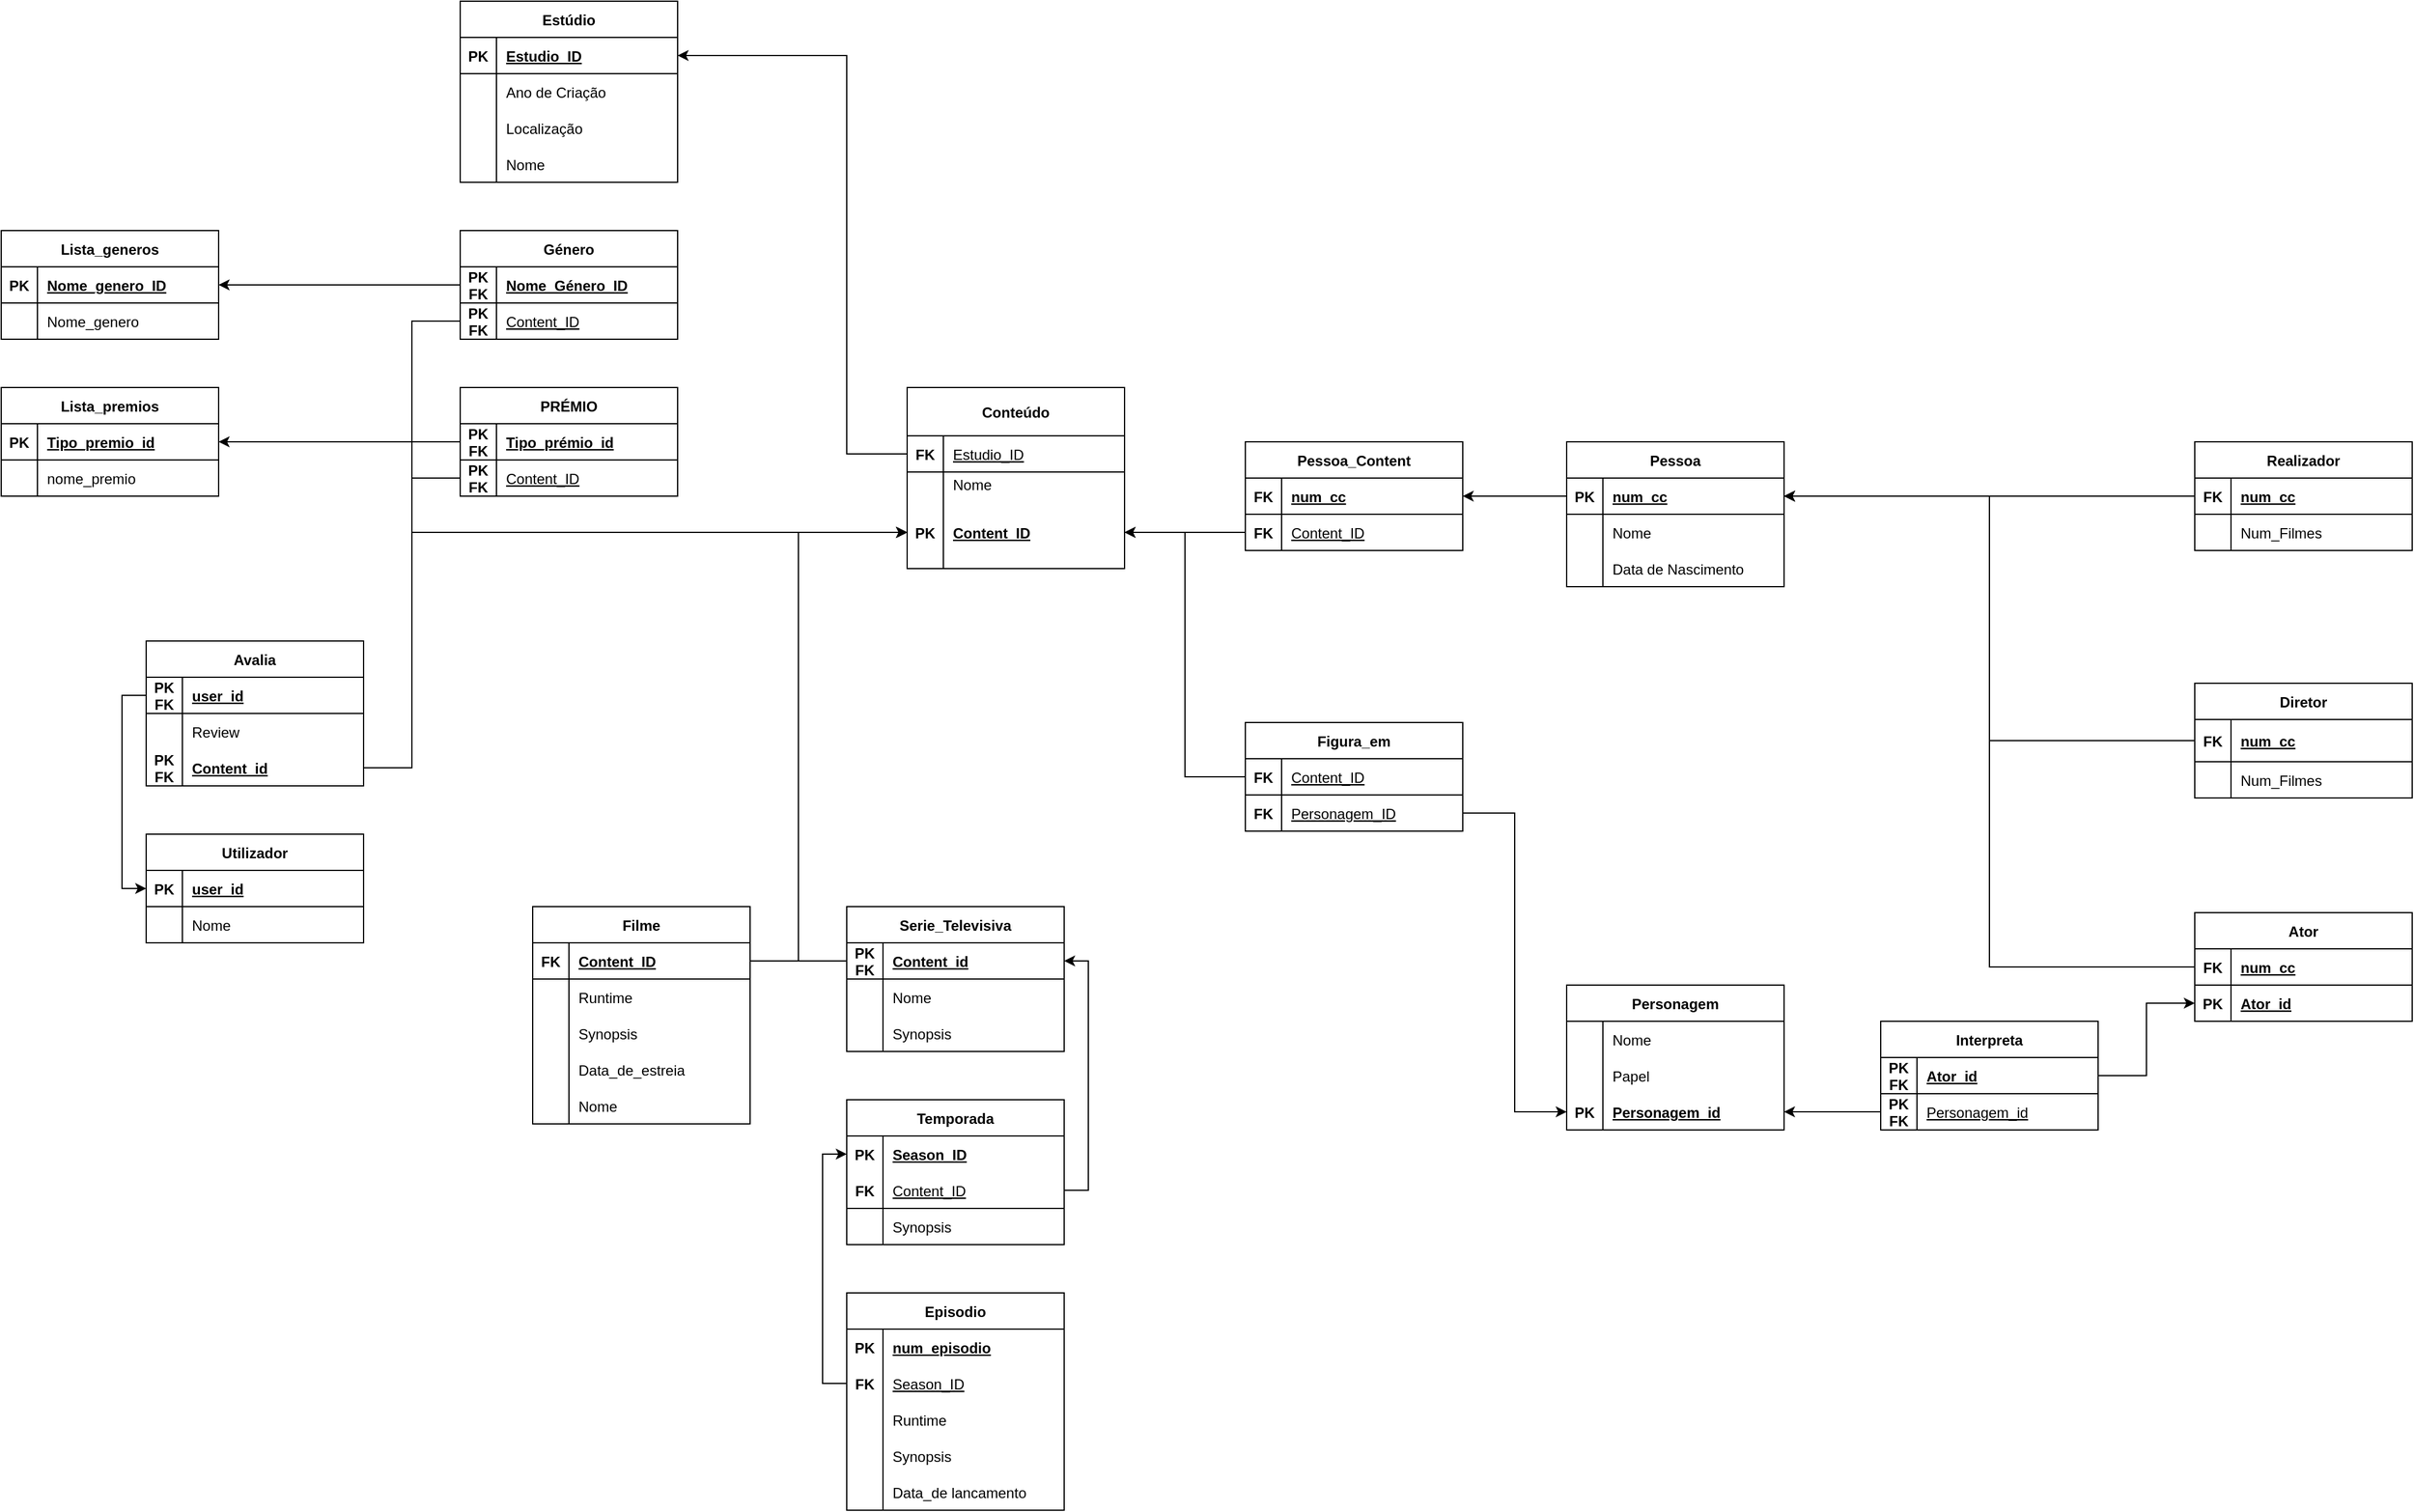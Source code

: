 <mxfile version="21.2.8" type="device">
  <diagram name="Page-1" id="YOxFW55ysp3hZFhYPskI">
    <mxGraphModel dx="2261" dy="2008" grid="1" gridSize="10" guides="1" tooltips="1" connect="1" arrows="1" fold="1" page="1" pageScale="1" pageWidth="827" pageHeight="1169" math="0" shadow="0">
      <root>
        <mxCell id="0" />
        <mxCell id="1" parent="0" />
        <mxCell id="M2utr9FHQnZGA1Z22dqG-1" value="Utilizador" style="shape=table;startSize=30;container=1;collapsible=1;childLayout=tableLayout;fixedRows=1;rowLines=0;fontStyle=1;align=center;resizeLast=1;" parent="1" vertex="1">
          <mxGeometry x="-140" y="360" width="180" height="90" as="geometry" />
        </mxCell>
        <mxCell id="M2utr9FHQnZGA1Z22dqG-2" value="" style="shape=tableRow;horizontal=0;startSize=0;swimlaneHead=0;swimlaneBody=0;fillColor=none;collapsible=0;dropTarget=0;points=[[0,0.5],[1,0.5]];portConstraint=eastwest;top=0;left=0;right=0;bottom=1;" parent="M2utr9FHQnZGA1Z22dqG-1" vertex="1">
          <mxGeometry y="30" width="180" height="30" as="geometry" />
        </mxCell>
        <mxCell id="M2utr9FHQnZGA1Z22dqG-3" value="PK" style="shape=partialRectangle;connectable=0;fillColor=none;top=0;left=0;bottom=0;right=0;fontStyle=1;overflow=hidden;" parent="M2utr9FHQnZGA1Z22dqG-2" vertex="1">
          <mxGeometry width="30" height="30" as="geometry">
            <mxRectangle width="30" height="30" as="alternateBounds" />
          </mxGeometry>
        </mxCell>
        <mxCell id="M2utr9FHQnZGA1Z22dqG-4" value="user_id" style="shape=partialRectangle;connectable=0;fillColor=none;top=0;left=0;bottom=0;right=0;align=left;spacingLeft=6;fontStyle=5;overflow=hidden;" parent="M2utr9FHQnZGA1Z22dqG-2" vertex="1">
          <mxGeometry x="30" width="150" height="30" as="geometry">
            <mxRectangle width="150" height="30" as="alternateBounds" />
          </mxGeometry>
        </mxCell>
        <mxCell id="M2utr9FHQnZGA1Z22dqG-5" value="" style="shape=tableRow;horizontal=0;startSize=0;swimlaneHead=0;swimlaneBody=0;fillColor=none;collapsible=0;dropTarget=0;points=[[0,0.5],[1,0.5]];portConstraint=eastwest;top=0;left=0;right=0;bottom=0;" parent="M2utr9FHQnZGA1Z22dqG-1" vertex="1">
          <mxGeometry y="60" width="180" height="30" as="geometry" />
        </mxCell>
        <mxCell id="M2utr9FHQnZGA1Z22dqG-6" value="" style="shape=partialRectangle;connectable=0;fillColor=none;top=0;left=0;bottom=0;right=0;editable=1;overflow=hidden;" parent="M2utr9FHQnZGA1Z22dqG-5" vertex="1">
          <mxGeometry width="30" height="30" as="geometry">
            <mxRectangle width="30" height="30" as="alternateBounds" />
          </mxGeometry>
        </mxCell>
        <mxCell id="M2utr9FHQnZGA1Z22dqG-7" value="Nome" style="shape=partialRectangle;connectable=0;fillColor=none;top=0;left=0;bottom=0;right=0;align=left;spacingLeft=6;overflow=hidden;" parent="M2utr9FHQnZGA1Z22dqG-5" vertex="1">
          <mxGeometry x="30" width="150" height="30" as="geometry">
            <mxRectangle width="150" height="30" as="alternateBounds" />
          </mxGeometry>
        </mxCell>
        <mxCell id="M2utr9FHQnZGA1Z22dqG-14" value="Género" style="shape=table;startSize=30;container=1;collapsible=1;childLayout=tableLayout;fixedRows=1;rowLines=0;fontStyle=1;align=center;resizeLast=1;" parent="1" vertex="1">
          <mxGeometry x="120" y="-140" width="180" height="90" as="geometry" />
        </mxCell>
        <mxCell id="M2utr9FHQnZGA1Z22dqG-15" value="" style="shape=tableRow;horizontal=0;startSize=0;swimlaneHead=0;swimlaneBody=0;fillColor=none;collapsible=0;dropTarget=0;points=[[0,0.5],[1,0.5]];portConstraint=eastwest;top=0;left=0;right=0;bottom=1;" parent="M2utr9FHQnZGA1Z22dqG-14" vertex="1">
          <mxGeometry y="30" width="180" height="30" as="geometry" />
        </mxCell>
        <mxCell id="M2utr9FHQnZGA1Z22dqG-16" value="PK&#xa;FK" style="shape=partialRectangle;connectable=0;fillColor=none;top=0;left=0;bottom=0;right=0;fontStyle=1;overflow=hidden;" parent="M2utr9FHQnZGA1Z22dqG-15" vertex="1">
          <mxGeometry width="30" height="30" as="geometry">
            <mxRectangle width="30" height="30" as="alternateBounds" />
          </mxGeometry>
        </mxCell>
        <mxCell id="M2utr9FHQnZGA1Z22dqG-17" value="Nome_Género_ID" style="shape=partialRectangle;connectable=0;fillColor=none;top=0;left=0;bottom=0;right=0;align=left;spacingLeft=6;fontStyle=5;overflow=hidden;" parent="M2utr9FHQnZGA1Z22dqG-15" vertex="1">
          <mxGeometry x="30" width="150" height="30" as="geometry">
            <mxRectangle width="150" height="30" as="alternateBounds" />
          </mxGeometry>
        </mxCell>
        <mxCell id="M2utr9FHQnZGA1Z22dqG-18" value="" style="shape=tableRow;horizontal=0;startSize=0;swimlaneHead=0;swimlaneBody=0;fillColor=none;collapsible=0;dropTarget=0;points=[[0,0.5],[1,0.5]];portConstraint=eastwest;top=0;left=0;right=0;bottom=0;" parent="M2utr9FHQnZGA1Z22dqG-14" vertex="1">
          <mxGeometry y="60" width="180" height="30" as="geometry" />
        </mxCell>
        <mxCell id="M2utr9FHQnZGA1Z22dqG-19" value="PK&#xa;FK" style="shape=partialRectangle;connectable=0;fillColor=none;top=0;left=0;bottom=0;right=0;editable=1;overflow=hidden;fontStyle=1" parent="M2utr9FHQnZGA1Z22dqG-18" vertex="1">
          <mxGeometry width="30" height="30" as="geometry">
            <mxRectangle width="30" height="30" as="alternateBounds" />
          </mxGeometry>
        </mxCell>
        <mxCell id="M2utr9FHQnZGA1Z22dqG-20" value="Content_ID" style="shape=partialRectangle;connectable=0;fillColor=none;top=0;left=0;bottom=0;right=0;align=left;spacingLeft=6;overflow=hidden;fontStyle=4" parent="M2utr9FHQnZGA1Z22dqG-18" vertex="1">
          <mxGeometry x="30" width="150" height="30" as="geometry">
            <mxRectangle width="150" height="30" as="alternateBounds" />
          </mxGeometry>
        </mxCell>
        <mxCell id="M2utr9FHQnZGA1Z22dqG-28" value="Estúdio" style="shape=table;startSize=30;container=1;collapsible=1;childLayout=tableLayout;fixedRows=1;rowLines=0;fontStyle=1;align=center;resizeLast=1;" parent="1" vertex="1">
          <mxGeometry x="120" y="-330" width="180" height="150" as="geometry" />
        </mxCell>
        <mxCell id="M2utr9FHQnZGA1Z22dqG-29" value="" style="shape=tableRow;horizontal=0;startSize=0;swimlaneHead=0;swimlaneBody=0;fillColor=none;collapsible=0;dropTarget=0;points=[[0,0.5],[1,0.5]];portConstraint=eastwest;top=0;left=0;right=0;bottom=1;" parent="M2utr9FHQnZGA1Z22dqG-28" vertex="1">
          <mxGeometry y="30" width="180" height="30" as="geometry" />
        </mxCell>
        <mxCell id="M2utr9FHQnZGA1Z22dqG-30" value="PK" style="shape=partialRectangle;connectable=0;fillColor=none;top=0;left=0;bottom=0;right=0;fontStyle=1;overflow=hidden;" parent="M2utr9FHQnZGA1Z22dqG-29" vertex="1">
          <mxGeometry width="30" height="30" as="geometry">
            <mxRectangle width="30" height="30" as="alternateBounds" />
          </mxGeometry>
        </mxCell>
        <mxCell id="M2utr9FHQnZGA1Z22dqG-31" value="Estudio_ID" style="shape=partialRectangle;connectable=0;fillColor=none;top=0;left=0;bottom=0;right=0;align=left;spacingLeft=6;fontStyle=5;overflow=hidden;" parent="M2utr9FHQnZGA1Z22dqG-29" vertex="1">
          <mxGeometry x="30" width="150" height="30" as="geometry">
            <mxRectangle width="150" height="30" as="alternateBounds" />
          </mxGeometry>
        </mxCell>
        <mxCell id="M2utr9FHQnZGA1Z22dqG-32" value="" style="shape=tableRow;horizontal=0;startSize=0;swimlaneHead=0;swimlaneBody=0;fillColor=none;collapsible=0;dropTarget=0;points=[[0,0.5],[1,0.5]];portConstraint=eastwest;top=0;left=0;right=0;bottom=0;" parent="M2utr9FHQnZGA1Z22dqG-28" vertex="1">
          <mxGeometry y="60" width="180" height="30" as="geometry" />
        </mxCell>
        <mxCell id="M2utr9FHQnZGA1Z22dqG-33" value="" style="shape=partialRectangle;connectable=0;fillColor=none;top=0;left=0;bottom=0;right=0;editable=1;overflow=hidden;" parent="M2utr9FHQnZGA1Z22dqG-32" vertex="1">
          <mxGeometry width="30" height="30" as="geometry">
            <mxRectangle width="30" height="30" as="alternateBounds" />
          </mxGeometry>
        </mxCell>
        <mxCell id="M2utr9FHQnZGA1Z22dqG-34" value="Ano de Criação" style="shape=partialRectangle;connectable=0;fillColor=none;top=0;left=0;bottom=0;right=0;align=left;spacingLeft=6;overflow=hidden;" parent="M2utr9FHQnZGA1Z22dqG-32" vertex="1">
          <mxGeometry x="30" width="150" height="30" as="geometry">
            <mxRectangle width="150" height="30" as="alternateBounds" />
          </mxGeometry>
        </mxCell>
        <mxCell id="M2utr9FHQnZGA1Z22dqG-35" value="" style="shape=tableRow;horizontal=0;startSize=0;swimlaneHead=0;swimlaneBody=0;fillColor=none;collapsible=0;dropTarget=0;points=[[0,0.5],[1,0.5]];portConstraint=eastwest;top=0;left=0;right=0;bottom=0;" parent="M2utr9FHQnZGA1Z22dqG-28" vertex="1">
          <mxGeometry y="90" width="180" height="30" as="geometry" />
        </mxCell>
        <mxCell id="M2utr9FHQnZGA1Z22dqG-36" value="" style="shape=partialRectangle;connectable=0;fillColor=none;top=0;left=0;bottom=0;right=0;editable=1;overflow=hidden;" parent="M2utr9FHQnZGA1Z22dqG-35" vertex="1">
          <mxGeometry width="30" height="30" as="geometry">
            <mxRectangle width="30" height="30" as="alternateBounds" />
          </mxGeometry>
        </mxCell>
        <mxCell id="M2utr9FHQnZGA1Z22dqG-37" value="Localização" style="shape=partialRectangle;connectable=0;fillColor=none;top=0;left=0;bottom=0;right=0;align=left;spacingLeft=6;overflow=hidden;" parent="M2utr9FHQnZGA1Z22dqG-35" vertex="1">
          <mxGeometry x="30" width="150" height="30" as="geometry">
            <mxRectangle width="150" height="30" as="alternateBounds" />
          </mxGeometry>
        </mxCell>
        <mxCell id="M2utr9FHQnZGA1Z22dqG-38" value="" style="shape=tableRow;horizontal=0;startSize=0;swimlaneHead=0;swimlaneBody=0;fillColor=none;collapsible=0;dropTarget=0;points=[[0,0.5],[1,0.5]];portConstraint=eastwest;top=0;left=0;right=0;bottom=0;" parent="M2utr9FHQnZGA1Z22dqG-28" vertex="1">
          <mxGeometry y="120" width="180" height="30" as="geometry" />
        </mxCell>
        <mxCell id="M2utr9FHQnZGA1Z22dqG-39" value="" style="shape=partialRectangle;connectable=0;fillColor=none;top=0;left=0;bottom=0;right=0;editable=1;overflow=hidden;" parent="M2utr9FHQnZGA1Z22dqG-38" vertex="1">
          <mxGeometry width="30" height="30" as="geometry">
            <mxRectangle width="30" height="30" as="alternateBounds" />
          </mxGeometry>
        </mxCell>
        <mxCell id="M2utr9FHQnZGA1Z22dqG-40" value="Nome" style="shape=partialRectangle;connectable=0;fillColor=none;top=0;left=0;bottom=0;right=0;align=left;spacingLeft=6;overflow=hidden;" parent="M2utr9FHQnZGA1Z22dqG-38" vertex="1">
          <mxGeometry x="30" width="150" height="30" as="geometry">
            <mxRectangle width="150" height="30" as="alternateBounds" />
          </mxGeometry>
        </mxCell>
        <mxCell id="M2utr9FHQnZGA1Z22dqG-41" value="Pessoa" style="shape=table;startSize=30;container=1;collapsible=1;childLayout=tableLayout;fixedRows=1;rowLines=0;fontStyle=1;align=center;resizeLast=1;" parent="1" vertex="1">
          <mxGeometry x="1036" y="35" width="180" height="120" as="geometry" />
        </mxCell>
        <mxCell id="M2utr9FHQnZGA1Z22dqG-42" value="" style="shape=tableRow;horizontal=0;startSize=0;swimlaneHead=0;swimlaneBody=0;fillColor=none;collapsible=0;dropTarget=0;points=[[0,0.5],[1,0.5]];portConstraint=eastwest;top=0;left=0;right=0;bottom=1;" parent="M2utr9FHQnZGA1Z22dqG-41" vertex="1">
          <mxGeometry y="30" width="180" height="30" as="geometry" />
        </mxCell>
        <mxCell id="M2utr9FHQnZGA1Z22dqG-43" value="PK" style="shape=partialRectangle;connectable=0;fillColor=none;top=0;left=0;bottom=0;right=0;fontStyle=1;overflow=hidden;" parent="M2utr9FHQnZGA1Z22dqG-42" vertex="1">
          <mxGeometry width="30" height="30" as="geometry">
            <mxRectangle width="30" height="30" as="alternateBounds" />
          </mxGeometry>
        </mxCell>
        <mxCell id="M2utr9FHQnZGA1Z22dqG-44" value="num_cc" style="shape=partialRectangle;connectable=0;fillColor=none;top=0;left=0;bottom=0;right=0;align=left;spacingLeft=6;fontStyle=5;overflow=hidden;" parent="M2utr9FHQnZGA1Z22dqG-42" vertex="1">
          <mxGeometry x="30" width="150" height="30" as="geometry">
            <mxRectangle width="150" height="30" as="alternateBounds" />
          </mxGeometry>
        </mxCell>
        <mxCell id="M2utr9FHQnZGA1Z22dqG-45" value="" style="shape=tableRow;horizontal=0;startSize=0;swimlaneHead=0;swimlaneBody=0;fillColor=none;collapsible=0;dropTarget=0;points=[[0,0.5],[1,0.5]];portConstraint=eastwest;top=0;left=0;right=0;bottom=0;" parent="M2utr9FHQnZGA1Z22dqG-41" vertex="1">
          <mxGeometry y="60" width="180" height="30" as="geometry" />
        </mxCell>
        <mxCell id="M2utr9FHQnZGA1Z22dqG-46" value="" style="shape=partialRectangle;connectable=0;fillColor=none;top=0;left=0;bottom=0;right=0;editable=1;overflow=hidden;" parent="M2utr9FHQnZGA1Z22dqG-45" vertex="1">
          <mxGeometry width="30" height="30" as="geometry">
            <mxRectangle width="30" height="30" as="alternateBounds" />
          </mxGeometry>
        </mxCell>
        <mxCell id="M2utr9FHQnZGA1Z22dqG-47" value="Nome" style="shape=partialRectangle;connectable=0;fillColor=none;top=0;left=0;bottom=0;right=0;align=left;spacingLeft=6;overflow=hidden;" parent="M2utr9FHQnZGA1Z22dqG-45" vertex="1">
          <mxGeometry x="30" width="150" height="30" as="geometry">
            <mxRectangle width="150" height="30" as="alternateBounds" />
          </mxGeometry>
        </mxCell>
        <mxCell id="M2utr9FHQnZGA1Z22dqG-48" value="" style="shape=tableRow;horizontal=0;startSize=0;swimlaneHead=0;swimlaneBody=0;fillColor=none;collapsible=0;dropTarget=0;points=[[0,0.5],[1,0.5]];portConstraint=eastwest;top=0;left=0;right=0;bottom=0;" parent="M2utr9FHQnZGA1Z22dqG-41" vertex="1">
          <mxGeometry y="90" width="180" height="30" as="geometry" />
        </mxCell>
        <mxCell id="M2utr9FHQnZGA1Z22dqG-49" value="" style="shape=partialRectangle;connectable=0;fillColor=none;top=0;left=0;bottom=0;right=0;editable=1;overflow=hidden;" parent="M2utr9FHQnZGA1Z22dqG-48" vertex="1">
          <mxGeometry width="30" height="30" as="geometry">
            <mxRectangle width="30" height="30" as="alternateBounds" />
          </mxGeometry>
        </mxCell>
        <mxCell id="M2utr9FHQnZGA1Z22dqG-50" value="Data de Nascimento" style="shape=partialRectangle;connectable=0;fillColor=none;top=0;left=0;bottom=0;right=0;align=left;spacingLeft=6;overflow=hidden;" parent="M2utr9FHQnZGA1Z22dqG-48" vertex="1">
          <mxGeometry x="30" width="150" height="30" as="geometry">
            <mxRectangle width="150" height="30" as="alternateBounds" />
          </mxGeometry>
        </mxCell>
        <mxCell id="M2utr9FHQnZGA1Z22dqG-91" value="Conteúdo" style="shape=table;startSize=40;container=1;collapsible=1;childLayout=tableLayout;fixedRows=1;rowLines=0;fontStyle=1;align=center;resizeLast=1;" parent="1" vertex="1">
          <mxGeometry x="490" y="-10" width="180" height="150" as="geometry" />
        </mxCell>
        <mxCell id="iWv_wLTo1g_BzNqIZvcG-1" value="" style="shape=tableRow;horizontal=0;startSize=0;swimlaneHead=0;swimlaneBody=0;fillColor=none;collapsible=0;dropTarget=0;points=[[0,0.5],[1,0.5]];portConstraint=eastwest;top=0;left=0;right=0;bottom=1;fontStyle=0" parent="M2utr9FHQnZGA1Z22dqG-91" vertex="1">
          <mxGeometry y="40" width="180" height="30" as="geometry" />
        </mxCell>
        <mxCell id="iWv_wLTo1g_BzNqIZvcG-2" value="FK" style="shape=partialRectangle;connectable=0;fillColor=none;top=0;left=0;bottom=0;right=0;fontStyle=1;overflow=hidden;" parent="iWv_wLTo1g_BzNqIZvcG-1" vertex="1">
          <mxGeometry width="30" height="30" as="geometry">
            <mxRectangle width="30" height="30" as="alternateBounds" />
          </mxGeometry>
        </mxCell>
        <mxCell id="iWv_wLTo1g_BzNqIZvcG-3" value="Estudio_ID" style="shape=partialRectangle;connectable=0;fillColor=none;top=0;left=0;bottom=0;right=0;align=left;spacingLeft=6;fontStyle=4;overflow=hidden;" parent="iWv_wLTo1g_BzNqIZvcG-1" vertex="1">
          <mxGeometry x="30" width="150" height="30" as="geometry">
            <mxRectangle width="150" height="30" as="alternateBounds" />
          </mxGeometry>
        </mxCell>
        <mxCell id="M2utr9FHQnZGA1Z22dqG-95" value="" style="shape=tableRow;horizontal=0;startSize=0;swimlaneHead=0;swimlaneBody=0;fillColor=none;collapsible=0;dropTarget=0;points=[[0,0.5],[1,0.5]];portConstraint=eastwest;top=0;left=0;right=0;bottom=0;rounded=0;fontStyle=0" parent="M2utr9FHQnZGA1Z22dqG-91" vertex="1">
          <mxGeometry y="70" width="180" height="20" as="geometry" />
        </mxCell>
        <mxCell id="M2utr9FHQnZGA1Z22dqG-96" value="" style="shape=partialRectangle;connectable=0;fillColor=none;top=0;left=0;bottom=0;right=0;editable=1;overflow=hidden;fontStyle=0" parent="M2utr9FHQnZGA1Z22dqG-95" vertex="1">
          <mxGeometry width="30" height="20" as="geometry">
            <mxRectangle width="30" height="20" as="alternateBounds" />
          </mxGeometry>
        </mxCell>
        <mxCell id="M2utr9FHQnZGA1Z22dqG-97" value="Nome" style="shape=partialRectangle;connectable=0;fillColor=none;top=0;left=0;bottom=0;right=0;align=left;spacingLeft=6;overflow=hidden;fontStyle=0" parent="M2utr9FHQnZGA1Z22dqG-95" vertex="1">
          <mxGeometry x="30" width="150" height="20" as="geometry">
            <mxRectangle width="150" height="20" as="alternateBounds" />
          </mxGeometry>
        </mxCell>
        <mxCell id="M2utr9FHQnZGA1Z22dqG-92" value="" style="shape=tableRow;horizontal=0;startSize=0;swimlaneHead=0;swimlaneBody=0;fillColor=none;collapsible=0;dropTarget=0;points=[[0,0.5],[1,0.5]];portConstraint=eastwest;top=0;left=0;right=0;bottom=1;fontStyle=0" parent="M2utr9FHQnZGA1Z22dqG-91" vertex="1">
          <mxGeometry y="90" width="180" height="60" as="geometry" />
        </mxCell>
        <mxCell id="M2utr9FHQnZGA1Z22dqG-93" value="PK" style="shape=partialRectangle;connectable=0;fillColor=none;top=0;left=0;bottom=0;right=0;fontStyle=1;overflow=hidden;" parent="M2utr9FHQnZGA1Z22dqG-92" vertex="1">
          <mxGeometry width="30" height="60" as="geometry">
            <mxRectangle width="30" height="60" as="alternateBounds" />
          </mxGeometry>
        </mxCell>
        <mxCell id="M2utr9FHQnZGA1Z22dqG-94" value="Content_ID" style="shape=partialRectangle;connectable=0;fillColor=none;top=0;left=0;bottom=0;right=0;align=left;spacingLeft=6;fontStyle=5;overflow=hidden;" parent="M2utr9FHQnZGA1Z22dqG-92" vertex="1">
          <mxGeometry x="30" width="150" height="60" as="geometry">
            <mxRectangle width="150" height="60" as="alternateBounds" />
          </mxGeometry>
        </mxCell>
        <mxCell id="HjDLG25kB49Yet0tC0so-36" value="Avalia" style="shape=table;startSize=30;container=1;collapsible=1;childLayout=tableLayout;fixedRows=1;rowLines=0;fontStyle=1;align=center;resizeLast=1;" parent="1" vertex="1">
          <mxGeometry x="-140" y="200" width="180" height="120" as="geometry" />
        </mxCell>
        <mxCell id="HjDLG25kB49Yet0tC0so-37" value="" style="shape=tableRow;horizontal=0;startSize=0;swimlaneHead=0;swimlaneBody=0;fillColor=none;collapsible=0;dropTarget=0;points=[[0,0.5],[1,0.5]];portConstraint=eastwest;top=0;left=0;right=0;bottom=1;" parent="HjDLG25kB49Yet0tC0so-36" vertex="1">
          <mxGeometry y="30" width="180" height="30" as="geometry" />
        </mxCell>
        <mxCell id="HjDLG25kB49Yet0tC0so-38" value="PK&#xa;FK" style="shape=partialRectangle;connectable=0;fillColor=none;top=0;left=0;bottom=0;right=0;fontStyle=1;overflow=hidden;" parent="HjDLG25kB49Yet0tC0so-37" vertex="1">
          <mxGeometry width="30" height="30" as="geometry">
            <mxRectangle width="30" height="30" as="alternateBounds" />
          </mxGeometry>
        </mxCell>
        <mxCell id="HjDLG25kB49Yet0tC0so-39" value="user_id" style="shape=partialRectangle;connectable=0;fillColor=none;top=0;left=0;bottom=0;right=0;align=left;spacingLeft=6;fontStyle=5;overflow=hidden;" parent="HjDLG25kB49Yet0tC0so-37" vertex="1">
          <mxGeometry x="30" width="150" height="30" as="geometry">
            <mxRectangle width="150" height="30" as="alternateBounds" />
          </mxGeometry>
        </mxCell>
        <mxCell id="HjDLG25kB49Yet0tC0so-40" value="" style="shape=tableRow;horizontal=0;startSize=0;swimlaneHead=0;swimlaneBody=0;fillColor=none;collapsible=0;dropTarget=0;points=[[0,0.5],[1,0.5]];portConstraint=eastwest;top=0;left=0;right=0;bottom=0;" parent="HjDLG25kB49Yet0tC0so-36" vertex="1">
          <mxGeometry y="60" width="180" height="30" as="geometry" />
        </mxCell>
        <mxCell id="HjDLG25kB49Yet0tC0so-41" value="" style="shape=partialRectangle;connectable=0;fillColor=none;top=0;left=0;bottom=0;right=0;editable=1;overflow=hidden;" parent="HjDLG25kB49Yet0tC0so-40" vertex="1">
          <mxGeometry width="30" height="30" as="geometry">
            <mxRectangle width="30" height="30" as="alternateBounds" />
          </mxGeometry>
        </mxCell>
        <mxCell id="HjDLG25kB49Yet0tC0so-42" value="Review" style="shape=partialRectangle;connectable=0;fillColor=none;top=0;left=0;bottom=0;right=0;align=left;spacingLeft=6;overflow=hidden;" parent="HjDLG25kB49Yet0tC0so-40" vertex="1">
          <mxGeometry x="30" width="150" height="30" as="geometry">
            <mxRectangle width="150" height="30" as="alternateBounds" />
          </mxGeometry>
        </mxCell>
        <mxCell id="HjDLG25kB49Yet0tC0so-43" value="" style="shape=tableRow;horizontal=0;startSize=0;swimlaneHead=0;swimlaneBody=0;fillColor=none;collapsible=0;dropTarget=0;points=[[0,0.5],[1,0.5]];portConstraint=eastwest;top=0;left=0;right=0;bottom=1;" parent="HjDLG25kB49Yet0tC0so-36" vertex="1">
          <mxGeometry y="90" width="180" height="30" as="geometry" />
        </mxCell>
        <mxCell id="HjDLG25kB49Yet0tC0so-44" value="PK&#xa;FK" style="shape=partialRectangle;connectable=0;fillColor=none;top=0;left=0;bottom=0;right=0;fontStyle=1;overflow=hidden;" parent="HjDLG25kB49Yet0tC0so-43" vertex="1">
          <mxGeometry width="30" height="30" as="geometry">
            <mxRectangle width="30" height="30" as="alternateBounds" />
          </mxGeometry>
        </mxCell>
        <mxCell id="HjDLG25kB49Yet0tC0so-45" value="Content_id" style="shape=partialRectangle;connectable=0;fillColor=none;top=0;left=0;bottom=0;right=0;align=left;spacingLeft=6;fontStyle=5;overflow=hidden;" parent="HjDLG25kB49Yet0tC0so-43" vertex="1">
          <mxGeometry x="30" width="150" height="30" as="geometry">
            <mxRectangle width="150" height="30" as="alternateBounds" />
          </mxGeometry>
        </mxCell>
        <mxCell id="HjDLG25kB49Yet0tC0so-46" value="Filme" style="shape=table;startSize=30;container=1;collapsible=1;childLayout=tableLayout;fixedRows=1;rowLines=0;fontStyle=1;align=center;resizeLast=1;" parent="1" vertex="1">
          <mxGeometry x="180" y="420" width="180" height="180" as="geometry" />
        </mxCell>
        <mxCell id="HjDLG25kB49Yet0tC0so-47" value="" style="shape=tableRow;horizontal=0;startSize=0;swimlaneHead=0;swimlaneBody=0;fillColor=none;collapsible=0;dropTarget=0;points=[[0,0.5],[1,0.5]];portConstraint=eastwest;top=0;left=0;right=0;bottom=1;" parent="HjDLG25kB49Yet0tC0so-46" vertex="1">
          <mxGeometry y="30" width="180" height="30" as="geometry" />
        </mxCell>
        <mxCell id="HjDLG25kB49Yet0tC0so-48" value="FK" style="shape=partialRectangle;connectable=0;fillColor=none;top=0;left=0;bottom=0;right=0;fontStyle=1;overflow=hidden;" parent="HjDLG25kB49Yet0tC0so-47" vertex="1">
          <mxGeometry width="30" height="30" as="geometry">
            <mxRectangle width="30" height="30" as="alternateBounds" />
          </mxGeometry>
        </mxCell>
        <mxCell id="HjDLG25kB49Yet0tC0so-49" value="Content_ID" style="shape=partialRectangle;connectable=0;fillColor=none;top=0;left=0;bottom=0;right=0;align=left;spacingLeft=6;fontStyle=5;overflow=hidden;" parent="HjDLG25kB49Yet0tC0so-47" vertex="1">
          <mxGeometry x="30" width="150" height="30" as="geometry">
            <mxRectangle width="150" height="30" as="alternateBounds" />
          </mxGeometry>
        </mxCell>
        <mxCell id="HjDLG25kB49Yet0tC0so-50" value="" style="shape=tableRow;horizontal=0;startSize=0;swimlaneHead=0;swimlaneBody=0;fillColor=none;collapsible=0;dropTarget=0;points=[[0,0.5],[1,0.5]];portConstraint=eastwest;top=0;left=0;right=0;bottom=0;" parent="HjDLG25kB49Yet0tC0so-46" vertex="1">
          <mxGeometry y="60" width="180" height="30" as="geometry" />
        </mxCell>
        <mxCell id="HjDLG25kB49Yet0tC0so-51" value="" style="shape=partialRectangle;connectable=0;fillColor=none;top=0;left=0;bottom=0;right=0;editable=1;overflow=hidden;" parent="HjDLG25kB49Yet0tC0so-50" vertex="1">
          <mxGeometry width="30" height="30" as="geometry">
            <mxRectangle width="30" height="30" as="alternateBounds" />
          </mxGeometry>
        </mxCell>
        <mxCell id="HjDLG25kB49Yet0tC0so-52" value="Runtime" style="shape=partialRectangle;connectable=0;fillColor=none;top=0;left=0;bottom=0;right=0;align=left;spacingLeft=6;overflow=hidden;" parent="HjDLG25kB49Yet0tC0so-50" vertex="1">
          <mxGeometry x="30" width="150" height="30" as="geometry">
            <mxRectangle width="150" height="30" as="alternateBounds" />
          </mxGeometry>
        </mxCell>
        <mxCell id="HjDLG25kB49Yet0tC0so-53" value="" style="shape=tableRow;horizontal=0;startSize=0;swimlaneHead=0;swimlaneBody=0;fillColor=none;collapsible=0;dropTarget=0;points=[[0,0.5],[1,0.5]];portConstraint=eastwest;top=0;left=0;right=0;bottom=0;" parent="HjDLG25kB49Yet0tC0so-46" vertex="1">
          <mxGeometry y="90" width="180" height="30" as="geometry" />
        </mxCell>
        <mxCell id="HjDLG25kB49Yet0tC0so-54" value="" style="shape=partialRectangle;connectable=0;fillColor=none;top=0;left=0;bottom=0;right=0;editable=1;overflow=hidden;" parent="HjDLG25kB49Yet0tC0so-53" vertex="1">
          <mxGeometry width="30" height="30" as="geometry">
            <mxRectangle width="30" height="30" as="alternateBounds" />
          </mxGeometry>
        </mxCell>
        <mxCell id="HjDLG25kB49Yet0tC0so-55" value="Synopsis" style="shape=partialRectangle;connectable=0;fillColor=none;top=0;left=0;bottom=0;right=0;align=left;spacingLeft=6;overflow=hidden;" parent="HjDLG25kB49Yet0tC0so-53" vertex="1">
          <mxGeometry x="30" width="150" height="30" as="geometry">
            <mxRectangle width="150" height="30" as="alternateBounds" />
          </mxGeometry>
        </mxCell>
        <mxCell id="HjDLG25kB49Yet0tC0so-56" value="" style="shape=tableRow;horizontal=0;startSize=0;swimlaneHead=0;swimlaneBody=0;fillColor=none;collapsible=0;dropTarget=0;points=[[0,0.5],[1,0.5]];portConstraint=eastwest;top=0;left=0;right=0;bottom=0;" parent="HjDLG25kB49Yet0tC0so-46" vertex="1">
          <mxGeometry y="120" width="180" height="30" as="geometry" />
        </mxCell>
        <mxCell id="HjDLG25kB49Yet0tC0so-57" value="" style="shape=partialRectangle;connectable=0;fillColor=none;top=0;left=0;bottom=0;right=0;editable=1;overflow=hidden;" parent="HjDLG25kB49Yet0tC0so-56" vertex="1">
          <mxGeometry width="30" height="30" as="geometry">
            <mxRectangle width="30" height="30" as="alternateBounds" />
          </mxGeometry>
        </mxCell>
        <mxCell id="HjDLG25kB49Yet0tC0so-58" value="Data_de_estreia" style="shape=partialRectangle;connectable=0;fillColor=none;top=0;left=0;bottom=0;right=0;align=left;spacingLeft=6;overflow=hidden;" parent="HjDLG25kB49Yet0tC0so-56" vertex="1">
          <mxGeometry x="30" width="150" height="30" as="geometry">
            <mxRectangle width="150" height="30" as="alternateBounds" />
          </mxGeometry>
        </mxCell>
        <mxCell id="fwuJJU_umH7HaFA_P7f0-1" value="" style="shape=tableRow;horizontal=0;startSize=0;swimlaneHead=0;swimlaneBody=0;fillColor=none;collapsible=0;dropTarget=0;points=[[0,0.5],[1,0.5]];portConstraint=eastwest;top=0;left=0;right=0;bottom=0;" parent="HjDLG25kB49Yet0tC0so-46" vertex="1">
          <mxGeometry y="150" width="180" height="30" as="geometry" />
        </mxCell>
        <mxCell id="fwuJJU_umH7HaFA_P7f0-2" value="" style="shape=partialRectangle;connectable=0;fillColor=none;top=0;left=0;bottom=0;right=0;editable=1;overflow=hidden;" parent="fwuJJU_umH7HaFA_P7f0-1" vertex="1">
          <mxGeometry width="30" height="30" as="geometry">
            <mxRectangle width="30" height="30" as="alternateBounds" />
          </mxGeometry>
        </mxCell>
        <mxCell id="fwuJJU_umH7HaFA_P7f0-3" value="Nome" style="shape=partialRectangle;connectable=0;fillColor=none;top=0;left=0;bottom=0;right=0;align=left;spacingLeft=6;overflow=hidden;" parent="fwuJJU_umH7HaFA_P7f0-1" vertex="1">
          <mxGeometry x="30" width="150" height="30" as="geometry">
            <mxRectangle width="150" height="30" as="alternateBounds" />
          </mxGeometry>
        </mxCell>
        <mxCell id="HjDLG25kB49Yet0tC0so-72" value="Temporada" style="shape=table;startSize=30;container=1;collapsible=1;childLayout=tableLayout;fixedRows=1;rowLines=0;fontStyle=1;align=center;resizeLast=1;" parent="1" vertex="1">
          <mxGeometry x="440" y="580" width="180" height="120" as="geometry" />
        </mxCell>
        <mxCell id="HjDLG25kB49Yet0tC0so-76" value="" style="shape=tableRow;horizontal=0;startSize=0;swimlaneHead=0;swimlaneBody=0;fillColor=none;collapsible=0;dropTarget=0;points=[[0,0.5],[1,0.5]];portConstraint=eastwest;top=0;left=0;right=0;bottom=0;fontStyle=1" parent="HjDLG25kB49Yet0tC0so-72" vertex="1">
          <mxGeometry y="30" width="180" height="30" as="geometry" />
        </mxCell>
        <mxCell id="HjDLG25kB49Yet0tC0so-77" value="PK" style="shape=partialRectangle;connectable=0;fillColor=none;top=0;left=0;bottom=0;right=0;editable=1;overflow=hidden;fontStyle=1" parent="HjDLG25kB49Yet0tC0so-76" vertex="1">
          <mxGeometry width="30" height="30" as="geometry">
            <mxRectangle width="30" height="30" as="alternateBounds" />
          </mxGeometry>
        </mxCell>
        <mxCell id="HjDLG25kB49Yet0tC0so-78" value="Season_ID" style="shape=partialRectangle;connectable=0;fillColor=none;top=0;left=0;bottom=0;right=0;align=left;spacingLeft=6;overflow=hidden;fontStyle=5" parent="HjDLG25kB49Yet0tC0so-76" vertex="1">
          <mxGeometry x="30" width="150" height="30" as="geometry">
            <mxRectangle width="150" height="30" as="alternateBounds" />
          </mxGeometry>
        </mxCell>
        <mxCell id="HjDLG25kB49Yet0tC0so-73" value="" style="shape=tableRow;horizontal=0;startSize=0;swimlaneHead=0;swimlaneBody=0;fillColor=none;collapsible=0;dropTarget=0;points=[[0,0.5],[1,0.5]];portConstraint=eastwest;top=0;left=0;right=0;bottom=1;" parent="HjDLG25kB49Yet0tC0so-72" vertex="1">
          <mxGeometry y="60" width="180" height="30" as="geometry" />
        </mxCell>
        <mxCell id="HjDLG25kB49Yet0tC0so-74" value="FK" style="shape=partialRectangle;connectable=0;fillColor=none;top=0;left=0;bottom=0;right=0;fontStyle=1;overflow=hidden;" parent="HjDLG25kB49Yet0tC0so-73" vertex="1">
          <mxGeometry width="30" height="30" as="geometry">
            <mxRectangle width="30" height="30" as="alternateBounds" />
          </mxGeometry>
        </mxCell>
        <mxCell id="HjDLG25kB49Yet0tC0so-75" value="Content_ID" style="shape=partialRectangle;connectable=0;fillColor=none;top=0;left=0;bottom=0;right=0;align=left;spacingLeft=6;fontStyle=4;overflow=hidden;" parent="HjDLG25kB49Yet0tC0so-73" vertex="1">
          <mxGeometry x="30" width="150" height="30" as="geometry">
            <mxRectangle width="150" height="30" as="alternateBounds" />
          </mxGeometry>
        </mxCell>
        <mxCell id="HjDLG25kB49Yet0tC0so-79" value="" style="shape=tableRow;horizontal=0;startSize=0;swimlaneHead=0;swimlaneBody=0;fillColor=none;collapsible=0;dropTarget=0;points=[[0,0.5],[1,0.5]];portConstraint=eastwest;top=0;left=0;right=0;bottom=0;" parent="HjDLG25kB49Yet0tC0so-72" vertex="1">
          <mxGeometry y="90" width="180" height="30" as="geometry" />
        </mxCell>
        <mxCell id="HjDLG25kB49Yet0tC0so-80" value="" style="shape=partialRectangle;connectable=0;fillColor=none;top=0;left=0;bottom=0;right=0;editable=1;overflow=hidden;" parent="HjDLG25kB49Yet0tC0so-79" vertex="1">
          <mxGeometry width="30" height="30" as="geometry">
            <mxRectangle width="30" height="30" as="alternateBounds" />
          </mxGeometry>
        </mxCell>
        <mxCell id="HjDLG25kB49Yet0tC0so-81" value="Synopsis" style="shape=partialRectangle;connectable=0;fillColor=none;top=0;left=0;bottom=0;right=0;align=left;spacingLeft=6;overflow=hidden;" parent="HjDLG25kB49Yet0tC0so-79" vertex="1">
          <mxGeometry x="30" width="150" height="30" as="geometry">
            <mxRectangle width="150" height="30" as="alternateBounds" />
          </mxGeometry>
        </mxCell>
        <mxCell id="HjDLG25kB49Yet0tC0so-87" value="Episodio" style="shape=table;startSize=30;container=1;collapsible=1;childLayout=tableLayout;fixedRows=1;rowLines=0;fontStyle=1;align=center;resizeLast=1;" parent="1" vertex="1">
          <mxGeometry x="440" y="740" width="180" height="180" as="geometry" />
        </mxCell>
        <mxCell id="HjDLG25kB49Yet0tC0so-94" value="" style="shape=tableRow;horizontal=0;startSize=0;swimlaneHead=0;swimlaneBody=0;fillColor=none;collapsible=0;dropTarget=0;points=[[0,0.5],[1,0.5]];portConstraint=eastwest;top=0;left=0;right=0;bottom=0;fontStyle=0" parent="HjDLG25kB49Yet0tC0so-87" vertex="1">
          <mxGeometry y="30" width="180" height="30" as="geometry" />
        </mxCell>
        <mxCell id="HjDLG25kB49Yet0tC0so-95" value="PK" style="shape=partialRectangle;connectable=0;fillColor=none;top=0;left=0;bottom=0;right=0;editable=1;overflow=hidden;fontStyle=1" parent="HjDLG25kB49Yet0tC0so-94" vertex="1">
          <mxGeometry width="30" height="30" as="geometry">
            <mxRectangle width="30" height="30" as="alternateBounds" />
          </mxGeometry>
        </mxCell>
        <mxCell id="HjDLG25kB49Yet0tC0so-96" value="num_episodio" style="shape=partialRectangle;connectable=0;fillColor=none;top=0;left=0;bottom=0;right=0;align=left;spacingLeft=6;overflow=hidden;fontStyle=5" parent="HjDLG25kB49Yet0tC0so-94" vertex="1">
          <mxGeometry x="30" width="150" height="30" as="geometry">
            <mxRectangle width="150" height="30" as="alternateBounds" />
          </mxGeometry>
        </mxCell>
        <mxCell id="HjDLG25kB49Yet0tC0so-91" value="" style="shape=tableRow;horizontal=0;startSize=0;swimlaneHead=0;swimlaneBody=0;fillColor=none;collapsible=0;dropTarget=0;points=[[0,0.5],[1,0.5]];portConstraint=eastwest;top=0;left=0;right=0;bottom=0;" parent="HjDLG25kB49Yet0tC0so-87" vertex="1">
          <mxGeometry y="60" width="180" height="30" as="geometry" />
        </mxCell>
        <mxCell id="HjDLG25kB49Yet0tC0so-92" value="FK" style="shape=partialRectangle;connectable=0;fillColor=none;top=0;left=0;bottom=0;right=0;editable=1;overflow=hidden;fontStyle=1" parent="HjDLG25kB49Yet0tC0so-91" vertex="1">
          <mxGeometry width="30" height="30" as="geometry">
            <mxRectangle width="30" height="30" as="alternateBounds" />
          </mxGeometry>
        </mxCell>
        <mxCell id="HjDLG25kB49Yet0tC0so-93" value="Season_ID" style="shape=partialRectangle;connectable=0;fillColor=none;top=0;left=0;bottom=0;right=0;align=left;spacingLeft=6;overflow=hidden;fontStyle=4" parent="HjDLG25kB49Yet0tC0so-91" vertex="1">
          <mxGeometry x="30" width="150" height="30" as="geometry">
            <mxRectangle width="150" height="30" as="alternateBounds" />
          </mxGeometry>
        </mxCell>
        <mxCell id="HjDLG25kB49Yet0tC0so-97" value="" style="shape=tableRow;horizontal=0;startSize=0;swimlaneHead=0;swimlaneBody=0;fillColor=none;collapsible=0;dropTarget=0;points=[[0,0.5],[1,0.5]];portConstraint=eastwest;top=0;left=0;right=0;bottom=0;" parent="HjDLG25kB49Yet0tC0so-87" vertex="1">
          <mxGeometry y="90" width="180" height="30" as="geometry" />
        </mxCell>
        <mxCell id="HjDLG25kB49Yet0tC0so-98" value="" style="shape=partialRectangle;connectable=0;fillColor=none;top=0;left=0;bottom=0;right=0;editable=1;overflow=hidden;" parent="HjDLG25kB49Yet0tC0so-97" vertex="1">
          <mxGeometry width="30" height="30" as="geometry">
            <mxRectangle width="30" height="30" as="alternateBounds" />
          </mxGeometry>
        </mxCell>
        <mxCell id="HjDLG25kB49Yet0tC0so-99" value="Runtime" style="shape=partialRectangle;connectable=0;fillColor=none;top=0;left=0;bottom=0;right=0;align=left;spacingLeft=6;overflow=hidden;" parent="HjDLG25kB49Yet0tC0so-97" vertex="1">
          <mxGeometry x="30" width="150" height="30" as="geometry">
            <mxRectangle width="150" height="30" as="alternateBounds" />
          </mxGeometry>
        </mxCell>
        <mxCell id="HjDLG25kB49Yet0tC0so-100" value="" style="shape=tableRow;horizontal=0;startSize=0;swimlaneHead=0;swimlaneBody=0;fillColor=none;collapsible=0;dropTarget=0;points=[[0,0.5],[1,0.5]];portConstraint=eastwest;top=0;left=0;right=0;bottom=0;" parent="HjDLG25kB49Yet0tC0so-87" vertex="1">
          <mxGeometry y="120" width="180" height="30" as="geometry" />
        </mxCell>
        <mxCell id="HjDLG25kB49Yet0tC0so-101" value="" style="shape=partialRectangle;connectable=0;fillColor=none;top=0;left=0;bottom=0;right=0;editable=1;overflow=hidden;" parent="HjDLG25kB49Yet0tC0so-100" vertex="1">
          <mxGeometry width="30" height="30" as="geometry">
            <mxRectangle width="30" height="30" as="alternateBounds" />
          </mxGeometry>
        </mxCell>
        <mxCell id="HjDLG25kB49Yet0tC0so-102" value="Synopsis" style="shape=partialRectangle;connectable=0;fillColor=none;top=0;left=0;bottom=0;right=0;align=left;spacingLeft=6;overflow=hidden;" parent="HjDLG25kB49Yet0tC0so-100" vertex="1">
          <mxGeometry x="30" width="150" height="30" as="geometry">
            <mxRectangle width="150" height="30" as="alternateBounds" />
          </mxGeometry>
        </mxCell>
        <mxCell id="HjDLG25kB49Yet0tC0so-103" value="" style="shape=tableRow;horizontal=0;startSize=0;swimlaneHead=0;swimlaneBody=0;fillColor=none;collapsible=0;dropTarget=0;points=[[0,0.5],[1,0.5]];portConstraint=eastwest;top=0;left=0;right=0;bottom=0;" parent="HjDLG25kB49Yet0tC0so-87" vertex="1">
          <mxGeometry y="150" width="180" height="30" as="geometry" />
        </mxCell>
        <mxCell id="HjDLG25kB49Yet0tC0so-104" value="" style="shape=partialRectangle;connectable=0;fillColor=none;top=0;left=0;bottom=0;right=0;editable=1;overflow=hidden;" parent="HjDLG25kB49Yet0tC0so-103" vertex="1">
          <mxGeometry width="30" height="30" as="geometry">
            <mxRectangle width="30" height="30" as="alternateBounds" />
          </mxGeometry>
        </mxCell>
        <mxCell id="HjDLG25kB49Yet0tC0so-105" value="Data_de lancamento" style="shape=partialRectangle;connectable=0;fillColor=none;top=0;left=0;bottom=0;right=0;align=left;spacingLeft=6;overflow=hidden;" parent="HjDLG25kB49Yet0tC0so-103" vertex="1">
          <mxGeometry x="30" width="150" height="30" as="geometry">
            <mxRectangle width="150" height="30" as="alternateBounds" />
          </mxGeometry>
        </mxCell>
        <mxCell id="iWv_wLTo1g_BzNqIZvcG-8" value="PRÉMIO" style="shape=table;startSize=30;container=1;collapsible=1;childLayout=tableLayout;fixedRows=1;rowLines=0;fontStyle=1;align=center;resizeLast=1;" parent="1" vertex="1">
          <mxGeometry x="120" y="-10" width="180" height="90" as="geometry" />
        </mxCell>
        <mxCell id="iWv_wLTo1g_BzNqIZvcG-9" value="" style="shape=tableRow;horizontal=0;startSize=0;swimlaneHead=0;swimlaneBody=0;fillColor=none;collapsible=0;dropTarget=0;points=[[0,0.5],[1,0.5]];portConstraint=eastwest;top=0;left=0;right=0;bottom=1;" parent="iWv_wLTo1g_BzNqIZvcG-8" vertex="1">
          <mxGeometry y="30" width="180" height="30" as="geometry" />
        </mxCell>
        <mxCell id="iWv_wLTo1g_BzNqIZvcG-10" value="PK&#xa;FK" style="shape=partialRectangle;connectable=0;fillColor=none;top=0;left=0;bottom=0;right=0;fontStyle=1;overflow=hidden;" parent="iWv_wLTo1g_BzNqIZvcG-9" vertex="1">
          <mxGeometry width="30" height="30" as="geometry">
            <mxRectangle width="30" height="30" as="alternateBounds" />
          </mxGeometry>
        </mxCell>
        <mxCell id="iWv_wLTo1g_BzNqIZvcG-11" value="Tipo_prémio_id" style="shape=partialRectangle;connectable=0;fillColor=none;top=0;left=0;bottom=0;right=0;align=left;spacingLeft=6;fontStyle=5;overflow=hidden;" parent="iWv_wLTo1g_BzNqIZvcG-9" vertex="1">
          <mxGeometry x="30" width="150" height="30" as="geometry">
            <mxRectangle width="150" height="30" as="alternateBounds" />
          </mxGeometry>
        </mxCell>
        <mxCell id="iWv_wLTo1g_BzNqIZvcG-12" value="" style="shape=tableRow;horizontal=0;startSize=0;swimlaneHead=0;swimlaneBody=0;fillColor=none;collapsible=0;dropTarget=0;points=[[0,0.5],[1,0.5]];portConstraint=eastwest;top=0;left=0;right=0;bottom=0;" parent="iWv_wLTo1g_BzNqIZvcG-8" vertex="1">
          <mxGeometry y="60" width="180" height="30" as="geometry" />
        </mxCell>
        <mxCell id="iWv_wLTo1g_BzNqIZvcG-13" value="PK&#xa;FK" style="shape=partialRectangle;connectable=0;fillColor=none;top=0;left=0;bottom=0;right=0;editable=1;overflow=hidden;fontStyle=1" parent="iWv_wLTo1g_BzNqIZvcG-12" vertex="1">
          <mxGeometry width="30" height="30" as="geometry">
            <mxRectangle width="30" height="30" as="alternateBounds" />
          </mxGeometry>
        </mxCell>
        <mxCell id="iWv_wLTo1g_BzNqIZvcG-14" value="Content_ID" style="shape=partialRectangle;connectable=0;fillColor=none;top=0;left=0;bottom=0;right=0;align=left;spacingLeft=6;overflow=hidden;fontStyle=4" parent="iWv_wLTo1g_BzNqIZvcG-12" vertex="1">
          <mxGeometry x="30" width="150" height="30" as="geometry">
            <mxRectangle width="150" height="30" as="alternateBounds" />
          </mxGeometry>
        </mxCell>
        <mxCell id="iWv_wLTo1g_BzNqIZvcG-28" value="Realizador" style="shape=table;startSize=30;container=1;collapsible=1;childLayout=tableLayout;fixedRows=1;rowLines=0;fontStyle=1;align=center;resizeLast=1;" parent="1" vertex="1">
          <mxGeometry x="1556" y="35" width="180" height="90" as="geometry" />
        </mxCell>
        <mxCell id="iWv_wLTo1g_BzNqIZvcG-29" value="" style="shape=tableRow;horizontal=0;startSize=0;swimlaneHead=0;swimlaneBody=0;fillColor=none;collapsible=0;dropTarget=0;points=[[0,0.5],[1,0.5]];portConstraint=eastwest;top=0;left=0;right=0;bottom=1;" parent="iWv_wLTo1g_BzNqIZvcG-28" vertex="1">
          <mxGeometry y="30" width="180" height="30" as="geometry" />
        </mxCell>
        <mxCell id="iWv_wLTo1g_BzNqIZvcG-30" value="FK" style="shape=partialRectangle;connectable=0;fillColor=none;top=0;left=0;bottom=0;right=0;fontStyle=1;overflow=hidden;" parent="iWv_wLTo1g_BzNqIZvcG-29" vertex="1">
          <mxGeometry width="30" height="30" as="geometry">
            <mxRectangle width="30" height="30" as="alternateBounds" />
          </mxGeometry>
        </mxCell>
        <mxCell id="iWv_wLTo1g_BzNqIZvcG-31" value="num_cc" style="shape=partialRectangle;connectable=0;fillColor=none;top=0;left=0;bottom=0;right=0;align=left;spacingLeft=6;fontStyle=5;overflow=hidden;" parent="iWv_wLTo1g_BzNqIZvcG-29" vertex="1">
          <mxGeometry x="30" width="150" height="30" as="geometry">
            <mxRectangle width="150" height="30" as="alternateBounds" />
          </mxGeometry>
        </mxCell>
        <mxCell id="FBJ7mM1PBVRPCYw74nrI-4" value="" style="shape=tableRow;horizontal=0;startSize=0;swimlaneHead=0;swimlaneBody=0;fillColor=none;collapsible=0;dropTarget=0;points=[[0,0.5],[1,0.5]];portConstraint=eastwest;top=0;left=0;right=0;bottom=0;" parent="iWv_wLTo1g_BzNqIZvcG-28" vertex="1">
          <mxGeometry y="60" width="180" height="30" as="geometry" />
        </mxCell>
        <mxCell id="FBJ7mM1PBVRPCYw74nrI-5" value="" style="shape=partialRectangle;connectable=0;fillColor=none;top=0;left=0;bottom=0;right=0;editable=1;overflow=hidden;" parent="FBJ7mM1PBVRPCYw74nrI-4" vertex="1">
          <mxGeometry width="30" height="30" as="geometry">
            <mxRectangle width="30" height="30" as="alternateBounds" />
          </mxGeometry>
        </mxCell>
        <mxCell id="FBJ7mM1PBVRPCYw74nrI-6" value="Num_Filmes" style="shape=partialRectangle;connectable=0;fillColor=none;top=0;left=0;bottom=0;right=0;align=left;spacingLeft=6;overflow=hidden;" parent="FBJ7mM1PBVRPCYw74nrI-4" vertex="1">
          <mxGeometry x="30" width="150" height="30" as="geometry">
            <mxRectangle width="150" height="30" as="alternateBounds" />
          </mxGeometry>
        </mxCell>
        <mxCell id="iWv_wLTo1g_BzNqIZvcG-44" value="Diretor" style="shape=table;startSize=30;container=1;collapsible=1;childLayout=tableLayout;fixedRows=1;rowLines=0;fontStyle=1;align=center;resizeLast=1;" parent="1" vertex="1">
          <mxGeometry x="1556" y="235" width="180" height="95" as="geometry" />
        </mxCell>
        <mxCell id="iWv_wLTo1g_BzNqIZvcG-45" value="" style="shape=tableRow;horizontal=0;startSize=0;swimlaneHead=0;swimlaneBody=0;fillColor=none;collapsible=0;dropTarget=0;points=[[0,0.5],[1,0.5]];portConstraint=eastwest;top=0;left=0;right=0;bottom=1;" parent="iWv_wLTo1g_BzNqIZvcG-44" vertex="1">
          <mxGeometry y="30" width="180" height="35" as="geometry" />
        </mxCell>
        <mxCell id="iWv_wLTo1g_BzNqIZvcG-46" value="FK" style="shape=partialRectangle;connectable=0;fillColor=none;top=0;left=0;bottom=0;right=0;fontStyle=1;overflow=hidden;" parent="iWv_wLTo1g_BzNqIZvcG-45" vertex="1">
          <mxGeometry width="30" height="35" as="geometry">
            <mxRectangle width="30" height="35" as="alternateBounds" />
          </mxGeometry>
        </mxCell>
        <mxCell id="iWv_wLTo1g_BzNqIZvcG-47" value="num_cc" style="shape=partialRectangle;connectable=0;fillColor=none;top=0;left=0;bottom=0;right=0;align=left;spacingLeft=6;fontStyle=5;overflow=hidden;" parent="iWv_wLTo1g_BzNqIZvcG-45" vertex="1">
          <mxGeometry x="30" width="150" height="35" as="geometry">
            <mxRectangle width="150" height="35" as="alternateBounds" />
          </mxGeometry>
        </mxCell>
        <mxCell id="FBJ7mM1PBVRPCYw74nrI-1" value="" style="shape=tableRow;horizontal=0;startSize=0;swimlaneHead=0;swimlaneBody=0;fillColor=none;collapsible=0;dropTarget=0;points=[[0,0.5],[1,0.5]];portConstraint=eastwest;top=0;left=0;right=0;bottom=0;" parent="iWv_wLTo1g_BzNqIZvcG-44" vertex="1">
          <mxGeometry y="65" width="180" height="30" as="geometry" />
        </mxCell>
        <mxCell id="FBJ7mM1PBVRPCYw74nrI-2" value="" style="shape=partialRectangle;connectable=0;fillColor=none;top=0;left=0;bottom=0;right=0;editable=1;overflow=hidden;" parent="FBJ7mM1PBVRPCYw74nrI-1" vertex="1">
          <mxGeometry width="30" height="30" as="geometry">
            <mxRectangle width="30" height="30" as="alternateBounds" />
          </mxGeometry>
        </mxCell>
        <mxCell id="FBJ7mM1PBVRPCYw74nrI-3" value="Num_Filmes" style="shape=partialRectangle;connectable=0;fillColor=none;top=0;left=0;bottom=0;right=0;align=left;spacingLeft=6;overflow=hidden;" parent="FBJ7mM1PBVRPCYw74nrI-1" vertex="1">
          <mxGeometry x="30" width="150" height="30" as="geometry">
            <mxRectangle width="150" height="30" as="alternateBounds" />
          </mxGeometry>
        </mxCell>
        <mxCell id="iWv_wLTo1g_BzNqIZvcG-60" value="Ator" style="shape=table;startSize=30;container=1;collapsible=1;childLayout=tableLayout;fixedRows=1;rowLines=0;fontStyle=1;align=center;resizeLast=1;" parent="1" vertex="1">
          <mxGeometry x="1556" y="425" width="180" height="90" as="geometry" />
        </mxCell>
        <mxCell id="iWv_wLTo1g_BzNqIZvcG-61" value="" style="shape=tableRow;horizontal=0;startSize=0;swimlaneHead=0;swimlaneBody=0;fillColor=none;collapsible=0;dropTarget=0;points=[[0,0.5],[1,0.5]];portConstraint=eastwest;top=0;left=0;right=0;bottom=1;" parent="iWv_wLTo1g_BzNqIZvcG-60" vertex="1">
          <mxGeometry y="30" width="180" height="30" as="geometry" />
        </mxCell>
        <mxCell id="iWv_wLTo1g_BzNqIZvcG-62" value="FK" style="shape=partialRectangle;connectable=0;fillColor=none;top=0;left=0;bottom=0;right=0;fontStyle=1;overflow=hidden;" parent="iWv_wLTo1g_BzNqIZvcG-61" vertex="1">
          <mxGeometry width="30" height="30" as="geometry">
            <mxRectangle width="30" height="30" as="alternateBounds" />
          </mxGeometry>
        </mxCell>
        <mxCell id="iWv_wLTo1g_BzNqIZvcG-63" value="num_cc" style="shape=partialRectangle;connectable=0;fillColor=none;top=0;left=0;bottom=0;right=0;align=left;spacingLeft=6;fontStyle=5;overflow=hidden;" parent="iWv_wLTo1g_BzNqIZvcG-61" vertex="1">
          <mxGeometry x="30" width="150" height="30" as="geometry">
            <mxRectangle width="150" height="30" as="alternateBounds" />
          </mxGeometry>
        </mxCell>
        <mxCell id="iWv_wLTo1g_BzNqIZvcG-113" value="" style="shape=tableRow;horizontal=0;startSize=0;swimlaneHead=0;swimlaneBody=0;fillColor=none;collapsible=0;dropTarget=0;points=[[0,0.5],[1,0.5]];portConstraint=eastwest;top=0;left=0;right=0;bottom=1;" parent="iWv_wLTo1g_BzNqIZvcG-60" vertex="1">
          <mxGeometry y="60" width="180" height="30" as="geometry" />
        </mxCell>
        <mxCell id="iWv_wLTo1g_BzNqIZvcG-114" value="PK" style="shape=partialRectangle;connectable=0;fillColor=none;top=0;left=0;bottom=0;right=0;fontStyle=1;overflow=hidden;" parent="iWv_wLTo1g_BzNqIZvcG-113" vertex="1">
          <mxGeometry width="30" height="30" as="geometry">
            <mxRectangle width="30" height="30" as="alternateBounds" />
          </mxGeometry>
        </mxCell>
        <mxCell id="iWv_wLTo1g_BzNqIZvcG-115" value="Ator_id" style="shape=partialRectangle;connectable=0;fillColor=none;top=0;left=0;bottom=0;right=0;align=left;spacingLeft=6;fontStyle=5;overflow=hidden;" parent="iWv_wLTo1g_BzNqIZvcG-113" vertex="1">
          <mxGeometry x="30" width="150" height="30" as="geometry">
            <mxRectangle width="150" height="30" as="alternateBounds" />
          </mxGeometry>
        </mxCell>
        <mxCell id="iWv_wLTo1g_BzNqIZvcG-77" value="Personagem" style="shape=table;startSize=30;container=1;collapsible=1;childLayout=tableLayout;fixedRows=1;rowLines=0;fontStyle=1;align=center;resizeLast=1;" parent="1" vertex="1">
          <mxGeometry x="1036" y="485" width="180" height="120" as="geometry" />
        </mxCell>
        <mxCell id="iWv_wLTo1g_BzNqIZvcG-87" value="" style="shape=tableRow;horizontal=0;startSize=0;swimlaneHead=0;swimlaneBody=0;fillColor=none;collapsible=0;dropTarget=0;points=[[0,0.5],[1,0.5]];portConstraint=eastwest;top=0;left=0;right=0;bottom=0;" parent="iWv_wLTo1g_BzNqIZvcG-77" vertex="1">
          <mxGeometry y="30" width="180" height="30" as="geometry" />
        </mxCell>
        <mxCell id="iWv_wLTo1g_BzNqIZvcG-88" value="" style="shape=partialRectangle;connectable=0;fillColor=none;top=0;left=0;bottom=0;right=0;editable=1;overflow=hidden;" parent="iWv_wLTo1g_BzNqIZvcG-87" vertex="1">
          <mxGeometry width="30" height="30" as="geometry">
            <mxRectangle width="30" height="30" as="alternateBounds" />
          </mxGeometry>
        </mxCell>
        <mxCell id="iWv_wLTo1g_BzNqIZvcG-89" value="Nome" style="shape=partialRectangle;connectable=0;fillColor=none;top=0;left=0;bottom=0;right=0;align=left;spacingLeft=6;overflow=hidden;" parent="iWv_wLTo1g_BzNqIZvcG-87" vertex="1">
          <mxGeometry x="30" width="150" height="30" as="geometry">
            <mxRectangle width="150" height="30" as="alternateBounds" />
          </mxGeometry>
        </mxCell>
        <mxCell id="iWv_wLTo1g_BzNqIZvcG-90" value="" style="shape=tableRow;horizontal=0;startSize=0;swimlaneHead=0;swimlaneBody=0;fillColor=none;collapsible=0;dropTarget=0;points=[[0,0.5],[1,0.5]];portConstraint=eastwest;top=0;left=0;right=0;bottom=0;" parent="iWv_wLTo1g_BzNqIZvcG-77" vertex="1">
          <mxGeometry y="60" width="180" height="30" as="geometry" />
        </mxCell>
        <mxCell id="iWv_wLTo1g_BzNqIZvcG-91" value="" style="shape=partialRectangle;connectable=0;fillColor=none;top=0;left=0;bottom=0;right=0;editable=1;overflow=hidden;" parent="iWv_wLTo1g_BzNqIZvcG-90" vertex="1">
          <mxGeometry width="30" height="30" as="geometry">
            <mxRectangle width="30" height="30" as="alternateBounds" />
          </mxGeometry>
        </mxCell>
        <mxCell id="iWv_wLTo1g_BzNqIZvcG-92" value="Papel" style="shape=partialRectangle;connectable=0;fillColor=none;top=0;left=0;bottom=0;right=0;align=left;spacingLeft=6;overflow=hidden;" parent="iWv_wLTo1g_BzNqIZvcG-90" vertex="1">
          <mxGeometry x="30" width="150" height="30" as="geometry">
            <mxRectangle width="150" height="30" as="alternateBounds" />
          </mxGeometry>
        </mxCell>
        <mxCell id="iWv_wLTo1g_BzNqIZvcG-119" value="" style="shape=tableRow;horizontal=0;startSize=0;swimlaneHead=0;swimlaneBody=0;fillColor=none;collapsible=0;dropTarget=0;points=[[0,0.5],[1,0.5]];portConstraint=eastwest;top=0;left=0;right=0;bottom=0;fontStyle=5" parent="iWv_wLTo1g_BzNqIZvcG-77" vertex="1">
          <mxGeometry y="90" width="180" height="30" as="geometry" />
        </mxCell>
        <mxCell id="iWv_wLTo1g_BzNqIZvcG-120" value="PK" style="shape=partialRectangle;connectable=0;fillColor=none;top=0;left=0;bottom=0;right=0;editable=1;overflow=hidden;fontStyle=1" parent="iWv_wLTo1g_BzNqIZvcG-119" vertex="1">
          <mxGeometry width="30" height="30" as="geometry">
            <mxRectangle width="30" height="30" as="alternateBounds" />
          </mxGeometry>
        </mxCell>
        <mxCell id="iWv_wLTo1g_BzNqIZvcG-121" value="Personagem_id" style="shape=partialRectangle;connectable=0;fillColor=none;top=0;left=0;bottom=0;right=0;align=left;spacingLeft=6;overflow=hidden;fontStyle=5" parent="iWv_wLTo1g_BzNqIZvcG-119" vertex="1">
          <mxGeometry x="30" width="150" height="30" as="geometry">
            <mxRectangle width="150" height="30" as="alternateBounds" />
          </mxGeometry>
        </mxCell>
        <mxCell id="iWv_wLTo1g_BzNqIZvcG-94" value="Interpreta" style="shape=table;startSize=30;container=1;collapsible=1;childLayout=tableLayout;fixedRows=1;rowLines=0;fontStyle=1;align=center;resizeLast=1;" parent="1" vertex="1">
          <mxGeometry x="1296" y="515" width="180" height="90" as="geometry" />
        </mxCell>
        <mxCell id="iWv_wLTo1g_BzNqIZvcG-95" value="" style="shape=tableRow;horizontal=0;startSize=0;swimlaneHead=0;swimlaneBody=0;fillColor=none;collapsible=0;dropTarget=0;points=[[0,0.5],[1,0.5]];portConstraint=eastwest;top=0;left=0;right=0;bottom=1;" parent="iWv_wLTo1g_BzNqIZvcG-94" vertex="1">
          <mxGeometry y="30" width="180" height="30" as="geometry" />
        </mxCell>
        <mxCell id="iWv_wLTo1g_BzNqIZvcG-96" value="PK&#xa;FK" style="shape=partialRectangle;connectable=0;fillColor=none;top=0;left=0;bottom=0;right=0;fontStyle=1;overflow=hidden;" parent="iWv_wLTo1g_BzNqIZvcG-95" vertex="1">
          <mxGeometry width="30" height="30" as="geometry">
            <mxRectangle width="30" height="30" as="alternateBounds" />
          </mxGeometry>
        </mxCell>
        <mxCell id="iWv_wLTo1g_BzNqIZvcG-97" value="Ator_id" style="shape=partialRectangle;connectable=0;fillColor=none;top=0;left=0;bottom=0;right=0;align=left;spacingLeft=6;fontStyle=5;overflow=hidden;" parent="iWv_wLTo1g_BzNqIZvcG-95" vertex="1">
          <mxGeometry x="30" width="150" height="30" as="geometry">
            <mxRectangle width="150" height="30" as="alternateBounds" />
          </mxGeometry>
        </mxCell>
        <mxCell id="iWv_wLTo1g_BzNqIZvcG-98" value="" style="shape=tableRow;horizontal=0;startSize=0;swimlaneHead=0;swimlaneBody=0;fillColor=none;collapsible=0;dropTarget=0;points=[[0,0.5],[1,0.5]];portConstraint=eastwest;top=0;left=0;right=0;bottom=1;" parent="iWv_wLTo1g_BzNqIZvcG-94" vertex="1">
          <mxGeometry y="60" width="180" height="30" as="geometry" />
        </mxCell>
        <mxCell id="iWv_wLTo1g_BzNqIZvcG-99" value="PK&#xa;FK" style="shape=partialRectangle;connectable=0;fillColor=none;top=0;left=0;bottom=0;right=0;fontStyle=1;overflow=hidden;" parent="iWv_wLTo1g_BzNqIZvcG-98" vertex="1">
          <mxGeometry width="30" height="30" as="geometry">
            <mxRectangle width="30" height="30" as="alternateBounds" />
          </mxGeometry>
        </mxCell>
        <mxCell id="iWv_wLTo1g_BzNqIZvcG-100" value="Personagem_id" style="shape=partialRectangle;connectable=0;fillColor=none;top=0;left=0;bottom=0;right=0;align=left;spacingLeft=6;fontStyle=4;overflow=hidden;" parent="iWv_wLTo1g_BzNqIZvcG-98" vertex="1">
          <mxGeometry x="30" width="150" height="30" as="geometry">
            <mxRectangle width="150" height="30" as="alternateBounds" />
          </mxGeometry>
        </mxCell>
        <mxCell id="iWv_wLTo1g_BzNqIZvcG-110" style="edgeStyle=orthogonalEdgeStyle;rounded=0;orthogonalLoop=1;jettySize=auto;html=1;exitX=0;exitY=0.5;exitDx=0;exitDy=0;entryX=1;entryY=0.5;entryDx=0;entryDy=0;endArrow=classic;endFill=1;" parent="1" source="iWv_wLTo1g_BzNqIZvcG-45" target="M2utr9FHQnZGA1Z22dqG-42" edge="1">
          <mxGeometry relative="1" as="geometry" />
        </mxCell>
        <mxCell id="iWv_wLTo1g_BzNqIZvcG-111" style="edgeStyle=orthogonalEdgeStyle;rounded=0;orthogonalLoop=1;jettySize=auto;html=1;exitX=0;exitY=0.5;exitDx=0;exitDy=0;entryX=1;entryY=0.5;entryDx=0;entryDy=0;endArrow=classic;endFill=1;" parent="1" source="iWv_wLTo1g_BzNqIZvcG-29" target="M2utr9FHQnZGA1Z22dqG-42" edge="1">
          <mxGeometry relative="1" as="geometry" />
        </mxCell>
        <mxCell id="fwuJJU_umH7HaFA_P7f0-8" style="edgeStyle=orthogonalEdgeStyle;rounded=0;orthogonalLoop=1;jettySize=auto;html=1;exitX=0;exitY=0.5;exitDx=0;exitDy=0;entryX=1;entryY=0.5;entryDx=0;entryDy=0;" parent="1" source="iWv_wLTo1g_BzNqIZvcG-61" target="M2utr9FHQnZGA1Z22dqG-42" edge="1">
          <mxGeometry relative="1" as="geometry" />
        </mxCell>
        <mxCell id="fwuJJU_umH7HaFA_P7f0-11" style="edgeStyle=orthogonalEdgeStyle;rounded=0;orthogonalLoop=1;jettySize=auto;html=1;entryX=1;entryY=0.5;entryDx=0;entryDy=0;" parent="1" source="iWv_wLTo1g_BzNqIZvcG-98" target="iWv_wLTo1g_BzNqIZvcG-119" edge="1">
          <mxGeometry relative="1" as="geometry" />
        </mxCell>
        <mxCell id="fwuJJU_umH7HaFA_P7f0-13" style="edgeStyle=orthogonalEdgeStyle;rounded=0;orthogonalLoop=1;jettySize=auto;html=1;entryX=0;entryY=0.5;entryDx=0;entryDy=0;" parent="1" source="HjDLG25kB49Yet0tC0so-91" target="HjDLG25kB49Yet0tC0so-76" edge="1">
          <mxGeometry relative="1" as="geometry" />
        </mxCell>
        <mxCell id="fwuJJU_umH7HaFA_P7f0-15" value="Serie_Televisiva" style="shape=table;startSize=30;container=1;collapsible=1;childLayout=tableLayout;fixedRows=1;rowLines=0;fontStyle=1;align=center;resizeLast=1;" parent="1" vertex="1">
          <mxGeometry x="440" y="420" width="180" height="120" as="geometry" />
        </mxCell>
        <mxCell id="fwuJJU_umH7HaFA_P7f0-16" value="" style="shape=tableRow;horizontal=0;startSize=0;swimlaneHead=0;swimlaneBody=0;fillColor=none;collapsible=0;dropTarget=0;points=[[0,0.5],[1,0.5]];portConstraint=eastwest;top=0;left=0;right=0;bottom=1;" parent="fwuJJU_umH7HaFA_P7f0-15" vertex="1">
          <mxGeometry y="30" width="180" height="30" as="geometry" />
        </mxCell>
        <mxCell id="fwuJJU_umH7HaFA_P7f0-17" value="PK&#xa;FK" style="shape=partialRectangle;connectable=0;fillColor=none;top=0;left=0;bottom=0;right=0;fontStyle=1;overflow=hidden;" parent="fwuJJU_umH7HaFA_P7f0-16" vertex="1">
          <mxGeometry width="30" height="30" as="geometry">
            <mxRectangle width="30" height="30" as="alternateBounds" />
          </mxGeometry>
        </mxCell>
        <mxCell id="fwuJJU_umH7HaFA_P7f0-18" value="Content_id" style="shape=partialRectangle;connectable=0;fillColor=none;top=0;left=0;bottom=0;right=0;align=left;spacingLeft=6;fontStyle=5;overflow=hidden;" parent="fwuJJU_umH7HaFA_P7f0-16" vertex="1">
          <mxGeometry x="30" width="150" height="30" as="geometry">
            <mxRectangle width="150" height="30" as="alternateBounds" />
          </mxGeometry>
        </mxCell>
        <mxCell id="fwuJJU_umH7HaFA_P7f0-19" value="" style="shape=tableRow;horizontal=0;startSize=0;swimlaneHead=0;swimlaneBody=0;fillColor=none;collapsible=0;dropTarget=0;points=[[0,0.5],[1,0.5]];portConstraint=eastwest;top=0;left=0;right=0;bottom=0;" parent="fwuJJU_umH7HaFA_P7f0-15" vertex="1">
          <mxGeometry y="60" width="180" height="30" as="geometry" />
        </mxCell>
        <mxCell id="fwuJJU_umH7HaFA_P7f0-20" value="" style="shape=partialRectangle;connectable=0;fillColor=none;top=0;left=0;bottom=0;right=0;editable=1;overflow=hidden;" parent="fwuJJU_umH7HaFA_P7f0-19" vertex="1">
          <mxGeometry width="30" height="30" as="geometry">
            <mxRectangle width="30" height="30" as="alternateBounds" />
          </mxGeometry>
        </mxCell>
        <mxCell id="fwuJJU_umH7HaFA_P7f0-21" value="Nome" style="shape=partialRectangle;connectable=0;fillColor=none;top=0;left=0;bottom=0;right=0;align=left;spacingLeft=6;overflow=hidden;" parent="fwuJJU_umH7HaFA_P7f0-19" vertex="1">
          <mxGeometry x="30" width="150" height="30" as="geometry">
            <mxRectangle width="150" height="30" as="alternateBounds" />
          </mxGeometry>
        </mxCell>
        <mxCell id="fwuJJU_umH7HaFA_P7f0-22" value="" style="shape=tableRow;horizontal=0;startSize=0;swimlaneHead=0;swimlaneBody=0;fillColor=none;collapsible=0;dropTarget=0;points=[[0,0.5],[1,0.5]];portConstraint=eastwest;top=0;left=0;right=0;bottom=0;" parent="fwuJJU_umH7HaFA_P7f0-15" vertex="1">
          <mxGeometry y="90" width="180" height="30" as="geometry" />
        </mxCell>
        <mxCell id="fwuJJU_umH7HaFA_P7f0-23" value="" style="shape=partialRectangle;connectable=0;fillColor=none;top=0;left=0;bottom=0;right=0;editable=1;overflow=hidden;" parent="fwuJJU_umH7HaFA_P7f0-22" vertex="1">
          <mxGeometry width="30" height="30" as="geometry">
            <mxRectangle width="30" height="30" as="alternateBounds" />
          </mxGeometry>
        </mxCell>
        <mxCell id="fwuJJU_umH7HaFA_P7f0-24" value="Synopsis" style="shape=partialRectangle;connectable=0;fillColor=none;top=0;left=0;bottom=0;right=0;align=left;spacingLeft=6;overflow=hidden;" parent="fwuJJU_umH7HaFA_P7f0-22" vertex="1">
          <mxGeometry x="30" width="150" height="30" as="geometry">
            <mxRectangle width="150" height="30" as="alternateBounds" />
          </mxGeometry>
        </mxCell>
        <mxCell id="xnKkF4MIrHl-6HYtHZKq-5" style="edgeStyle=orthogonalEdgeStyle;rounded=0;orthogonalLoop=1;jettySize=auto;html=1;entryX=0;entryY=0.5;entryDx=0;entryDy=0;" parent="1" source="HjDLG25kB49Yet0tC0so-37" target="M2utr9FHQnZGA1Z22dqG-2" edge="1">
          <mxGeometry relative="1" as="geometry" />
        </mxCell>
        <mxCell id="xnKkF4MIrHl-6HYtHZKq-6" style="edgeStyle=orthogonalEdgeStyle;rounded=0;orthogonalLoop=1;jettySize=auto;html=1;entryX=1;entryY=0.5;entryDx=0;entryDy=0;" parent="1" source="HjDLG25kB49Yet0tC0so-73" target="fwuJJU_umH7HaFA_P7f0-16" edge="1">
          <mxGeometry relative="1" as="geometry">
            <Array as="points">
              <mxPoint x="640" y="655" />
              <mxPoint x="640" y="465" />
            </Array>
          </mxGeometry>
        </mxCell>
        <mxCell id="xnKkF4MIrHl-6HYtHZKq-8" style="edgeStyle=orthogonalEdgeStyle;rounded=0;orthogonalLoop=1;jettySize=auto;html=1;entryX=0;entryY=0.5;entryDx=0;entryDy=0;" parent="1" source="iWv_wLTo1g_BzNqIZvcG-95" target="iWv_wLTo1g_BzNqIZvcG-113" edge="1">
          <mxGeometry relative="1" as="geometry" />
        </mxCell>
        <mxCell id="xnKkF4MIrHl-6HYtHZKq-14" style="edgeStyle=orthogonalEdgeStyle;rounded=0;orthogonalLoop=1;jettySize=auto;html=1;entryX=1;entryY=0.5;entryDx=0;entryDy=0;exitX=0;exitY=0.5;exitDx=0;exitDy=0;" parent="1" source="iWv_wLTo1g_BzNqIZvcG-1" target="M2utr9FHQnZGA1Z22dqG-29" edge="1">
          <mxGeometry relative="1" as="geometry">
            <Array as="points">
              <mxPoint x="440" y="45" />
              <mxPoint x="440" y="-285" />
            </Array>
            <mxPoint x="570" y="-10" as="sourcePoint" />
          </mxGeometry>
        </mxCell>
        <mxCell id="xnKkF4MIrHl-6HYtHZKq-34" style="edgeStyle=orthogonalEdgeStyle;rounded=0;orthogonalLoop=1;jettySize=auto;html=1;entryX=0;entryY=0.5;entryDx=0;entryDy=0;" parent="1" source="fwuJJU_umH7HaFA_P7f0-16" target="M2utr9FHQnZGA1Z22dqG-92" edge="1">
          <mxGeometry relative="1" as="geometry">
            <Array as="points">
              <mxPoint x="400" y="465" />
              <mxPoint x="400" y="110" />
            </Array>
            <mxPoint x="450" y="140" as="targetPoint" />
          </mxGeometry>
        </mxCell>
        <mxCell id="xnKkF4MIrHl-6HYtHZKq-35" style="edgeStyle=orthogonalEdgeStyle;rounded=0;orthogonalLoop=1;jettySize=auto;html=1;entryX=0;entryY=0.5;entryDx=0;entryDy=0;" parent="1" source="HjDLG25kB49Yet0tC0so-47" target="M2utr9FHQnZGA1Z22dqG-92" edge="1">
          <mxGeometry relative="1" as="geometry">
            <mxPoint x="450" y="140" as="targetPoint" />
            <Array as="points">
              <mxPoint x="400" y="465" />
              <mxPoint x="400" y="110" />
            </Array>
          </mxGeometry>
        </mxCell>
        <mxCell id="xnKkF4MIrHl-6HYtHZKq-36" style="edgeStyle=orthogonalEdgeStyle;rounded=0;orthogonalLoop=1;jettySize=auto;html=1;entryX=0;entryY=0.5;entryDx=0;entryDy=0;" parent="1" source="HjDLG25kB49Yet0tC0so-43" target="M2utr9FHQnZGA1Z22dqG-92" edge="1">
          <mxGeometry relative="1" as="geometry">
            <mxPoint x="460" y="140" as="targetPoint" />
            <Array as="points">
              <mxPoint x="80" y="305" />
              <mxPoint x="80" y="110" />
            </Array>
          </mxGeometry>
        </mxCell>
        <mxCell id="xnKkF4MIrHl-6HYtHZKq-37" style="edgeStyle=orthogonalEdgeStyle;rounded=0;orthogonalLoop=1;jettySize=auto;html=1;entryX=0;entryY=0.5;entryDx=0;entryDy=0;" parent="1" source="M2utr9FHQnZGA1Z22dqG-18" target="M2utr9FHQnZGA1Z22dqG-92" edge="1">
          <mxGeometry relative="1" as="geometry">
            <Array as="points">
              <mxPoint x="80" y="-65" />
              <mxPoint x="80" y="110" />
            </Array>
            <mxPoint x="460" y="140" as="targetPoint" />
          </mxGeometry>
        </mxCell>
        <mxCell id="xnKkF4MIrHl-6HYtHZKq-38" style="edgeStyle=orthogonalEdgeStyle;rounded=0;orthogonalLoop=1;jettySize=auto;html=1;entryX=0;entryY=0.5;entryDx=0;entryDy=0;" parent="1" source="iWv_wLTo1g_BzNqIZvcG-12" target="M2utr9FHQnZGA1Z22dqG-92" edge="1">
          <mxGeometry relative="1" as="geometry">
            <mxPoint x="460" y="140" as="targetPoint" />
            <Array as="points">
              <mxPoint x="80" y="65" />
              <mxPoint x="80" y="110" />
            </Array>
          </mxGeometry>
        </mxCell>
        <mxCell id="99XeKMrlUvUvV2CXftsg-1" value="Lista_generos" style="shape=table;startSize=30;container=1;collapsible=1;childLayout=tableLayout;fixedRows=1;rowLines=0;fontStyle=1;align=center;resizeLast=1;" parent="1" vertex="1">
          <mxGeometry x="-260" y="-140" width="180" height="90" as="geometry" />
        </mxCell>
        <mxCell id="99XeKMrlUvUvV2CXftsg-2" value="" style="shape=tableRow;horizontal=0;startSize=0;swimlaneHead=0;swimlaneBody=0;fillColor=none;collapsible=0;dropTarget=0;points=[[0,0.5],[1,0.5]];portConstraint=eastwest;top=0;left=0;right=0;bottom=1;" parent="99XeKMrlUvUvV2CXftsg-1" vertex="1">
          <mxGeometry y="30" width="180" height="30" as="geometry" />
        </mxCell>
        <mxCell id="99XeKMrlUvUvV2CXftsg-3" value="PK" style="shape=partialRectangle;connectable=0;fillColor=none;top=0;left=0;bottom=0;right=0;fontStyle=1;overflow=hidden;" parent="99XeKMrlUvUvV2CXftsg-2" vertex="1">
          <mxGeometry width="30" height="30" as="geometry">
            <mxRectangle width="30" height="30" as="alternateBounds" />
          </mxGeometry>
        </mxCell>
        <mxCell id="99XeKMrlUvUvV2CXftsg-4" value="Nome_genero_ID" style="shape=partialRectangle;connectable=0;fillColor=none;top=0;left=0;bottom=0;right=0;align=left;spacingLeft=6;fontStyle=5;overflow=hidden;" parent="99XeKMrlUvUvV2CXftsg-2" vertex="1">
          <mxGeometry x="30" width="150" height="30" as="geometry">
            <mxRectangle width="150" height="30" as="alternateBounds" />
          </mxGeometry>
        </mxCell>
        <mxCell id="99XeKMrlUvUvV2CXftsg-5" value="" style="shape=tableRow;horizontal=0;startSize=0;swimlaneHead=0;swimlaneBody=0;fillColor=none;collapsible=0;dropTarget=0;points=[[0,0.5],[1,0.5]];portConstraint=eastwest;top=0;left=0;right=0;bottom=0;" parent="99XeKMrlUvUvV2CXftsg-1" vertex="1">
          <mxGeometry y="60" width="180" height="30" as="geometry" />
        </mxCell>
        <mxCell id="99XeKMrlUvUvV2CXftsg-6" value="" style="shape=partialRectangle;connectable=0;fillColor=none;top=0;left=0;bottom=0;right=0;editable=1;overflow=hidden;" parent="99XeKMrlUvUvV2CXftsg-5" vertex="1">
          <mxGeometry width="30" height="30" as="geometry">
            <mxRectangle width="30" height="30" as="alternateBounds" />
          </mxGeometry>
        </mxCell>
        <mxCell id="99XeKMrlUvUvV2CXftsg-7" value="Nome_genero" style="shape=partialRectangle;connectable=0;fillColor=none;top=0;left=0;bottom=0;right=0;align=left;spacingLeft=6;overflow=hidden;" parent="99XeKMrlUvUvV2CXftsg-5" vertex="1">
          <mxGeometry x="30" width="150" height="30" as="geometry">
            <mxRectangle width="150" height="30" as="alternateBounds" />
          </mxGeometry>
        </mxCell>
        <mxCell id="99XeKMrlUvUvV2CXftsg-14" style="edgeStyle=orthogonalEdgeStyle;rounded=0;orthogonalLoop=1;jettySize=auto;html=1;exitX=0;exitY=0.5;exitDx=0;exitDy=0;entryX=1;entryY=0.5;entryDx=0;entryDy=0;" parent="1" source="M2utr9FHQnZGA1Z22dqG-15" target="99XeKMrlUvUvV2CXftsg-2" edge="1">
          <mxGeometry relative="1" as="geometry" />
        </mxCell>
        <mxCell id="99XeKMrlUvUvV2CXftsg-15" value="Lista_premios" style="shape=table;startSize=30;container=1;collapsible=1;childLayout=tableLayout;fixedRows=1;rowLines=0;fontStyle=1;align=center;resizeLast=1;" parent="1" vertex="1">
          <mxGeometry x="-260" y="-10" width="180" height="90" as="geometry" />
        </mxCell>
        <mxCell id="99XeKMrlUvUvV2CXftsg-16" value="" style="shape=tableRow;horizontal=0;startSize=0;swimlaneHead=0;swimlaneBody=0;fillColor=none;collapsible=0;dropTarget=0;points=[[0,0.5],[1,0.5]];portConstraint=eastwest;top=0;left=0;right=0;bottom=1;" parent="99XeKMrlUvUvV2CXftsg-15" vertex="1">
          <mxGeometry y="30" width="180" height="30" as="geometry" />
        </mxCell>
        <mxCell id="99XeKMrlUvUvV2CXftsg-17" value="PK" style="shape=partialRectangle;connectable=0;fillColor=none;top=0;left=0;bottom=0;right=0;fontStyle=1;overflow=hidden;" parent="99XeKMrlUvUvV2CXftsg-16" vertex="1">
          <mxGeometry width="30" height="30" as="geometry">
            <mxRectangle width="30" height="30" as="alternateBounds" />
          </mxGeometry>
        </mxCell>
        <mxCell id="99XeKMrlUvUvV2CXftsg-18" value="Tipo_premio_id" style="shape=partialRectangle;connectable=0;fillColor=none;top=0;left=0;bottom=0;right=0;align=left;spacingLeft=6;fontStyle=5;overflow=hidden;" parent="99XeKMrlUvUvV2CXftsg-16" vertex="1">
          <mxGeometry x="30" width="150" height="30" as="geometry">
            <mxRectangle width="150" height="30" as="alternateBounds" />
          </mxGeometry>
        </mxCell>
        <mxCell id="99XeKMrlUvUvV2CXftsg-19" value="" style="shape=tableRow;horizontal=0;startSize=0;swimlaneHead=0;swimlaneBody=0;fillColor=none;collapsible=0;dropTarget=0;points=[[0,0.5],[1,0.5]];portConstraint=eastwest;top=0;left=0;right=0;bottom=0;" parent="99XeKMrlUvUvV2CXftsg-15" vertex="1">
          <mxGeometry y="60" width="180" height="30" as="geometry" />
        </mxCell>
        <mxCell id="99XeKMrlUvUvV2CXftsg-20" value="" style="shape=partialRectangle;connectable=0;fillColor=none;top=0;left=0;bottom=0;right=0;editable=1;overflow=hidden;" parent="99XeKMrlUvUvV2CXftsg-19" vertex="1">
          <mxGeometry width="30" height="30" as="geometry">
            <mxRectangle width="30" height="30" as="alternateBounds" />
          </mxGeometry>
        </mxCell>
        <mxCell id="99XeKMrlUvUvV2CXftsg-21" value="nome_premio" style="shape=partialRectangle;connectable=0;fillColor=none;top=0;left=0;bottom=0;right=0;align=left;spacingLeft=6;overflow=hidden;" parent="99XeKMrlUvUvV2CXftsg-19" vertex="1">
          <mxGeometry x="30" width="150" height="30" as="geometry">
            <mxRectangle width="150" height="30" as="alternateBounds" />
          </mxGeometry>
        </mxCell>
        <mxCell id="99XeKMrlUvUvV2CXftsg-22" style="edgeStyle=orthogonalEdgeStyle;rounded=0;orthogonalLoop=1;jettySize=auto;html=1;exitX=0;exitY=0.5;exitDx=0;exitDy=0;entryX=1;entryY=0.5;entryDx=0;entryDy=0;" parent="1" source="iWv_wLTo1g_BzNqIZvcG-9" target="99XeKMrlUvUvV2CXftsg-16" edge="1">
          <mxGeometry relative="1" as="geometry" />
        </mxCell>
        <mxCell id="fu3PDSxixAuF3LfPXw7d-1" value="Pessoa_Content" style="shape=table;startSize=30;container=1;collapsible=1;childLayout=tableLayout;fixedRows=1;rowLines=0;fontStyle=1;align=center;resizeLast=1;" parent="1" vertex="1">
          <mxGeometry x="770" y="35" width="180" height="90" as="geometry" />
        </mxCell>
        <mxCell id="fu3PDSxixAuF3LfPXw7d-2" value="" style="shape=tableRow;horizontal=0;startSize=0;swimlaneHead=0;swimlaneBody=0;fillColor=none;collapsible=0;dropTarget=0;points=[[0,0.5],[1,0.5]];portConstraint=eastwest;top=0;left=0;right=0;bottom=1;" parent="fu3PDSxixAuF3LfPXw7d-1" vertex="1">
          <mxGeometry y="30" width="180" height="30" as="geometry" />
        </mxCell>
        <mxCell id="fu3PDSxixAuF3LfPXw7d-3" value="FK" style="shape=partialRectangle;connectable=0;fillColor=none;top=0;left=0;bottom=0;right=0;fontStyle=1;overflow=hidden;" parent="fu3PDSxixAuF3LfPXw7d-2" vertex="1">
          <mxGeometry width="30" height="30" as="geometry">
            <mxRectangle width="30" height="30" as="alternateBounds" />
          </mxGeometry>
        </mxCell>
        <mxCell id="fu3PDSxixAuF3LfPXw7d-4" value="num_cc" style="shape=partialRectangle;connectable=0;fillColor=none;top=0;left=0;bottom=0;right=0;align=left;spacingLeft=6;fontStyle=5;overflow=hidden;" parent="fu3PDSxixAuF3LfPXw7d-2" vertex="1">
          <mxGeometry x="30" width="150" height="30" as="geometry">
            <mxRectangle width="150" height="30" as="alternateBounds" />
          </mxGeometry>
        </mxCell>
        <mxCell id="fu3PDSxixAuF3LfPXw7d-5" value="" style="shape=tableRow;horizontal=0;startSize=0;swimlaneHead=0;swimlaneBody=0;fillColor=none;collapsible=0;dropTarget=0;points=[[0,0.5],[1,0.5]];portConstraint=eastwest;top=0;left=0;right=0;bottom=0;fontStyle=4" parent="fu3PDSxixAuF3LfPXw7d-1" vertex="1">
          <mxGeometry y="60" width="180" height="30" as="geometry" />
        </mxCell>
        <mxCell id="fu3PDSxixAuF3LfPXw7d-6" value="FK" style="shape=partialRectangle;connectable=0;fillColor=none;top=0;left=0;bottom=0;right=0;editable=1;overflow=hidden;fontStyle=1" parent="fu3PDSxixAuF3LfPXw7d-5" vertex="1">
          <mxGeometry width="30" height="30" as="geometry">
            <mxRectangle width="30" height="30" as="alternateBounds" />
          </mxGeometry>
        </mxCell>
        <mxCell id="fu3PDSxixAuF3LfPXw7d-7" value="Content_ID" style="shape=partialRectangle;connectable=0;fillColor=none;top=0;left=0;bottom=0;right=0;align=left;spacingLeft=6;overflow=hidden;fontStyle=4" parent="fu3PDSxixAuF3LfPXw7d-5" vertex="1">
          <mxGeometry x="30" width="150" height="30" as="geometry">
            <mxRectangle width="150" height="30" as="alternateBounds" />
          </mxGeometry>
        </mxCell>
        <mxCell id="fu3PDSxixAuF3LfPXw7d-14" value="Figura_em" style="shape=table;startSize=30;container=1;collapsible=1;childLayout=tableLayout;fixedRows=1;rowLines=0;fontStyle=1;align=center;resizeLast=1;" parent="1" vertex="1">
          <mxGeometry x="770" y="267.5" width="180" height="90" as="geometry" />
        </mxCell>
        <mxCell id="fu3PDSxixAuF3LfPXw7d-15" value="" style="shape=tableRow;horizontal=0;startSize=0;swimlaneHead=0;swimlaneBody=0;fillColor=none;collapsible=0;dropTarget=0;points=[[0,0.5],[1,0.5]];portConstraint=eastwest;top=0;left=0;right=0;bottom=1;" parent="fu3PDSxixAuF3LfPXw7d-14" vertex="1">
          <mxGeometry y="30" width="180" height="30" as="geometry" />
        </mxCell>
        <mxCell id="fu3PDSxixAuF3LfPXw7d-16" value="FK" style="shape=partialRectangle;connectable=0;fillColor=none;top=0;left=0;bottom=0;right=0;fontStyle=1;overflow=hidden;" parent="fu3PDSxixAuF3LfPXw7d-15" vertex="1">
          <mxGeometry width="30" height="30" as="geometry">
            <mxRectangle width="30" height="30" as="alternateBounds" />
          </mxGeometry>
        </mxCell>
        <mxCell id="fu3PDSxixAuF3LfPXw7d-17" value="Content_ID" style="shape=partialRectangle;connectable=0;fillColor=none;top=0;left=0;bottom=0;right=0;align=left;spacingLeft=6;fontStyle=4;overflow=hidden;" parent="fu3PDSxixAuF3LfPXw7d-15" vertex="1">
          <mxGeometry x="30" width="150" height="30" as="geometry">
            <mxRectangle width="150" height="30" as="alternateBounds" />
          </mxGeometry>
        </mxCell>
        <mxCell id="fu3PDSxixAuF3LfPXw7d-18" value="" style="shape=tableRow;horizontal=0;startSize=0;swimlaneHead=0;swimlaneBody=0;fillColor=none;collapsible=0;dropTarget=0;points=[[0,0.5],[1,0.5]];portConstraint=eastwest;top=0;left=0;right=0;bottom=0;fontStyle=4" parent="fu3PDSxixAuF3LfPXw7d-14" vertex="1">
          <mxGeometry y="60" width="180" height="30" as="geometry" />
        </mxCell>
        <mxCell id="fu3PDSxixAuF3LfPXw7d-19" value="FK" style="shape=partialRectangle;connectable=0;fillColor=none;top=0;left=0;bottom=0;right=0;editable=1;overflow=hidden;fontStyle=1" parent="fu3PDSxixAuF3LfPXw7d-18" vertex="1">
          <mxGeometry width="30" height="30" as="geometry">
            <mxRectangle width="30" height="30" as="alternateBounds" />
          </mxGeometry>
        </mxCell>
        <mxCell id="fu3PDSxixAuF3LfPXw7d-20" value="Personagem_ID" style="shape=partialRectangle;connectable=0;fillColor=none;top=0;left=0;bottom=0;right=0;align=left;spacingLeft=6;overflow=hidden;fontStyle=4" parent="fu3PDSxixAuF3LfPXw7d-18" vertex="1">
          <mxGeometry x="30" width="150" height="30" as="geometry">
            <mxRectangle width="150" height="30" as="alternateBounds" />
          </mxGeometry>
        </mxCell>
        <mxCell id="fu3PDSxixAuF3LfPXw7d-28" style="edgeStyle=orthogonalEdgeStyle;rounded=0;orthogonalLoop=1;jettySize=auto;html=1;entryX=1;entryY=0.5;entryDx=0;entryDy=0;" parent="1" source="fu3PDSxixAuF3LfPXw7d-5" target="M2utr9FHQnZGA1Z22dqG-92" edge="1">
          <mxGeometry relative="1" as="geometry" />
        </mxCell>
        <mxCell id="fu3PDSxixAuF3LfPXw7d-29" style="edgeStyle=orthogonalEdgeStyle;rounded=0;orthogonalLoop=1;jettySize=auto;html=1;entryX=1;entryY=0.5;entryDx=0;entryDy=0;" parent="1" source="M2utr9FHQnZGA1Z22dqG-42" target="fu3PDSxixAuF3LfPXw7d-2" edge="1">
          <mxGeometry relative="1" as="geometry" />
        </mxCell>
        <mxCell id="fu3PDSxixAuF3LfPXw7d-30" style="edgeStyle=orthogonalEdgeStyle;rounded=0;orthogonalLoop=1;jettySize=auto;html=1;exitX=0;exitY=0.5;exitDx=0;exitDy=0;entryX=1;entryY=0.5;entryDx=0;entryDy=0;" parent="1" source="fu3PDSxixAuF3LfPXw7d-15" target="M2utr9FHQnZGA1Z22dqG-92" edge="1">
          <mxGeometry relative="1" as="geometry" />
        </mxCell>
        <mxCell id="fu3PDSxixAuF3LfPXw7d-31" style="edgeStyle=orthogonalEdgeStyle;rounded=0;orthogonalLoop=1;jettySize=auto;html=1;entryX=0;entryY=0.5;entryDx=0;entryDy=0;" parent="1" source="fu3PDSxixAuF3LfPXw7d-18" target="iWv_wLTo1g_BzNqIZvcG-119" edge="1">
          <mxGeometry relative="1" as="geometry" />
        </mxCell>
      </root>
    </mxGraphModel>
  </diagram>
</mxfile>
